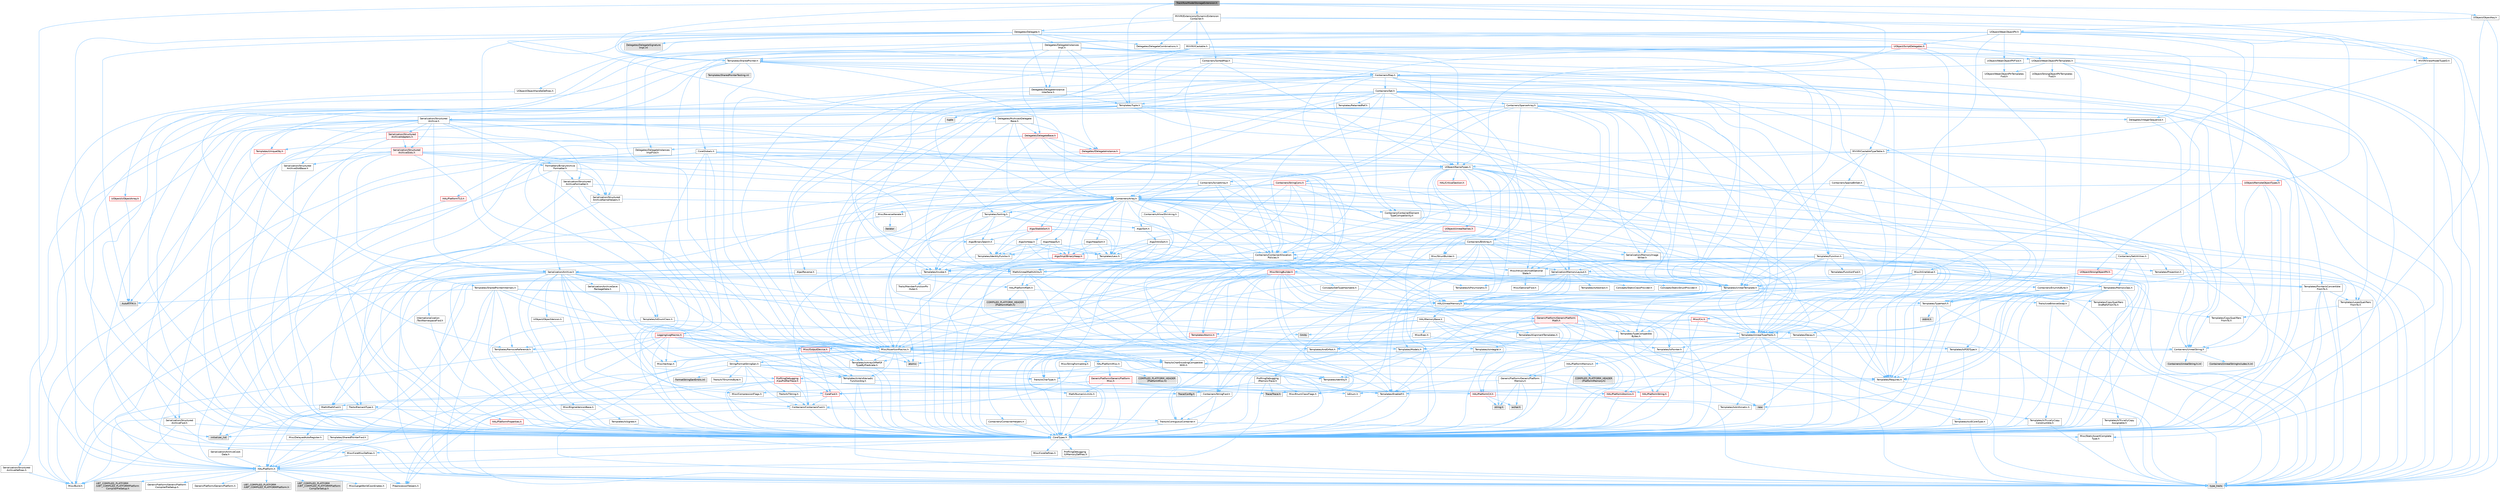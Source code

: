 digraph "TrackRowModelStorageExtension.h"
{
 // INTERACTIVE_SVG=YES
 // LATEX_PDF_SIZE
  bgcolor="transparent";
  edge [fontname=Helvetica,fontsize=10,labelfontname=Helvetica,labelfontsize=10];
  node [fontname=Helvetica,fontsize=10,shape=box,height=0.2,width=0.4];
  Node1 [id="Node000001",label="TrackRowModelStorageExtension.h",height=0.2,width=0.4,color="gray40", fillcolor="grey60", style="filled", fontcolor="black",tooltip=" "];
  Node1 -> Node2 [id="edge1_Node000001_Node000002",color="steelblue1",style="solid",tooltip=" "];
  Node2 [id="Node000002",label="Containers/Map.h",height=0.2,width=0.4,color="grey40", fillcolor="white", style="filled",URL="$df/d79/Map_8h.html",tooltip=" "];
  Node2 -> Node3 [id="edge2_Node000002_Node000003",color="steelblue1",style="solid",tooltip=" "];
  Node3 [id="Node000003",label="CoreTypes.h",height=0.2,width=0.4,color="grey40", fillcolor="white", style="filled",URL="$dc/dec/CoreTypes_8h.html",tooltip=" "];
  Node3 -> Node4 [id="edge3_Node000003_Node000004",color="steelblue1",style="solid",tooltip=" "];
  Node4 [id="Node000004",label="HAL/Platform.h",height=0.2,width=0.4,color="grey40", fillcolor="white", style="filled",URL="$d9/dd0/Platform_8h.html",tooltip=" "];
  Node4 -> Node5 [id="edge4_Node000004_Node000005",color="steelblue1",style="solid",tooltip=" "];
  Node5 [id="Node000005",label="Misc/Build.h",height=0.2,width=0.4,color="grey40", fillcolor="white", style="filled",URL="$d3/dbb/Build_8h.html",tooltip=" "];
  Node4 -> Node6 [id="edge5_Node000004_Node000006",color="steelblue1",style="solid",tooltip=" "];
  Node6 [id="Node000006",label="Misc/LargeWorldCoordinates.h",height=0.2,width=0.4,color="grey40", fillcolor="white", style="filled",URL="$d2/dcb/LargeWorldCoordinates_8h.html",tooltip=" "];
  Node4 -> Node7 [id="edge6_Node000004_Node000007",color="steelblue1",style="solid",tooltip=" "];
  Node7 [id="Node000007",label="type_traits",height=0.2,width=0.4,color="grey60", fillcolor="#E0E0E0", style="filled",tooltip=" "];
  Node4 -> Node8 [id="edge7_Node000004_Node000008",color="steelblue1",style="solid",tooltip=" "];
  Node8 [id="Node000008",label="PreprocessorHelpers.h",height=0.2,width=0.4,color="grey40", fillcolor="white", style="filled",URL="$db/ddb/PreprocessorHelpers_8h.html",tooltip=" "];
  Node4 -> Node9 [id="edge8_Node000004_Node000009",color="steelblue1",style="solid",tooltip=" "];
  Node9 [id="Node000009",label="UBT_COMPILED_PLATFORM\l/UBT_COMPILED_PLATFORMPlatform\lCompilerPreSetup.h",height=0.2,width=0.4,color="grey60", fillcolor="#E0E0E0", style="filled",tooltip=" "];
  Node4 -> Node10 [id="edge9_Node000004_Node000010",color="steelblue1",style="solid",tooltip=" "];
  Node10 [id="Node000010",label="GenericPlatform/GenericPlatform\lCompilerPreSetup.h",height=0.2,width=0.4,color="grey40", fillcolor="white", style="filled",URL="$d9/dc8/GenericPlatformCompilerPreSetup_8h.html",tooltip=" "];
  Node4 -> Node11 [id="edge10_Node000004_Node000011",color="steelblue1",style="solid",tooltip=" "];
  Node11 [id="Node000011",label="GenericPlatform/GenericPlatform.h",height=0.2,width=0.4,color="grey40", fillcolor="white", style="filled",URL="$d6/d84/GenericPlatform_8h.html",tooltip=" "];
  Node4 -> Node12 [id="edge11_Node000004_Node000012",color="steelblue1",style="solid",tooltip=" "];
  Node12 [id="Node000012",label="UBT_COMPILED_PLATFORM\l/UBT_COMPILED_PLATFORMPlatform.h",height=0.2,width=0.4,color="grey60", fillcolor="#E0E0E0", style="filled",tooltip=" "];
  Node4 -> Node13 [id="edge12_Node000004_Node000013",color="steelblue1",style="solid",tooltip=" "];
  Node13 [id="Node000013",label="UBT_COMPILED_PLATFORM\l/UBT_COMPILED_PLATFORMPlatform\lCompilerSetup.h",height=0.2,width=0.4,color="grey60", fillcolor="#E0E0E0", style="filled",tooltip=" "];
  Node3 -> Node14 [id="edge13_Node000003_Node000014",color="steelblue1",style="solid",tooltip=" "];
  Node14 [id="Node000014",label="ProfilingDebugging\l/UMemoryDefines.h",height=0.2,width=0.4,color="grey40", fillcolor="white", style="filled",URL="$d2/da2/UMemoryDefines_8h.html",tooltip=" "];
  Node3 -> Node15 [id="edge14_Node000003_Node000015",color="steelblue1",style="solid",tooltip=" "];
  Node15 [id="Node000015",label="Misc/CoreMiscDefines.h",height=0.2,width=0.4,color="grey40", fillcolor="white", style="filled",URL="$da/d38/CoreMiscDefines_8h.html",tooltip=" "];
  Node15 -> Node4 [id="edge15_Node000015_Node000004",color="steelblue1",style="solid",tooltip=" "];
  Node15 -> Node8 [id="edge16_Node000015_Node000008",color="steelblue1",style="solid",tooltip=" "];
  Node3 -> Node16 [id="edge17_Node000003_Node000016",color="steelblue1",style="solid",tooltip=" "];
  Node16 [id="Node000016",label="Misc/CoreDefines.h",height=0.2,width=0.4,color="grey40", fillcolor="white", style="filled",URL="$d3/dd2/CoreDefines_8h.html",tooltip=" "];
  Node2 -> Node17 [id="edge18_Node000002_Node000017",color="steelblue1",style="solid",tooltip=" "];
  Node17 [id="Node000017",label="Algo/Reverse.h",height=0.2,width=0.4,color="grey40", fillcolor="white", style="filled",URL="$d5/d93/Reverse_8h.html",tooltip=" "];
  Node17 -> Node3 [id="edge19_Node000017_Node000003",color="steelblue1",style="solid",tooltip=" "];
  Node17 -> Node18 [id="edge20_Node000017_Node000018",color="steelblue1",style="solid",tooltip=" "];
  Node18 [id="Node000018",label="Templates/UnrealTemplate.h",height=0.2,width=0.4,color="grey40", fillcolor="white", style="filled",URL="$d4/d24/UnrealTemplate_8h.html",tooltip=" "];
  Node18 -> Node3 [id="edge21_Node000018_Node000003",color="steelblue1",style="solid",tooltip=" "];
  Node18 -> Node19 [id="edge22_Node000018_Node000019",color="steelblue1",style="solid",tooltip=" "];
  Node19 [id="Node000019",label="Templates/IsPointer.h",height=0.2,width=0.4,color="grey40", fillcolor="white", style="filled",URL="$d7/d05/IsPointer_8h.html",tooltip=" "];
  Node19 -> Node3 [id="edge23_Node000019_Node000003",color="steelblue1",style="solid",tooltip=" "];
  Node18 -> Node20 [id="edge24_Node000018_Node000020",color="steelblue1",style="solid",tooltip=" "];
  Node20 [id="Node000020",label="HAL/UnrealMemory.h",height=0.2,width=0.4,color="grey40", fillcolor="white", style="filled",URL="$d9/d96/UnrealMemory_8h.html",tooltip=" "];
  Node20 -> Node3 [id="edge25_Node000020_Node000003",color="steelblue1",style="solid",tooltip=" "];
  Node20 -> Node21 [id="edge26_Node000020_Node000021",color="steelblue1",style="solid",tooltip=" "];
  Node21 [id="Node000021",label="GenericPlatform/GenericPlatform\lMemory.h",height=0.2,width=0.4,color="grey40", fillcolor="white", style="filled",URL="$dd/d22/GenericPlatformMemory_8h.html",tooltip=" "];
  Node21 -> Node22 [id="edge27_Node000021_Node000022",color="steelblue1",style="solid",tooltip=" "];
  Node22 [id="Node000022",label="CoreFwd.h",height=0.2,width=0.4,color="red", fillcolor="#FFF0F0", style="filled",URL="$d1/d1e/CoreFwd_8h.html",tooltip=" "];
  Node22 -> Node3 [id="edge28_Node000022_Node000003",color="steelblue1",style="solid",tooltip=" "];
  Node22 -> Node23 [id="edge29_Node000022_Node000023",color="steelblue1",style="solid",tooltip=" "];
  Node23 [id="Node000023",label="Containers/ContainersFwd.h",height=0.2,width=0.4,color="grey40", fillcolor="white", style="filled",URL="$d4/d0a/ContainersFwd_8h.html",tooltip=" "];
  Node23 -> Node4 [id="edge30_Node000023_Node000004",color="steelblue1",style="solid",tooltip=" "];
  Node23 -> Node3 [id="edge31_Node000023_Node000003",color="steelblue1",style="solid",tooltip=" "];
  Node23 -> Node24 [id="edge32_Node000023_Node000024",color="steelblue1",style="solid",tooltip=" "];
  Node24 [id="Node000024",label="Traits/IsContiguousContainer.h",height=0.2,width=0.4,color="grey40", fillcolor="white", style="filled",URL="$d5/d3c/IsContiguousContainer_8h.html",tooltip=" "];
  Node24 -> Node3 [id="edge33_Node000024_Node000003",color="steelblue1",style="solid",tooltip=" "];
  Node24 -> Node25 [id="edge34_Node000024_Node000025",color="steelblue1",style="solid",tooltip=" "];
  Node25 [id="Node000025",label="Misc/StaticAssertComplete\lType.h",height=0.2,width=0.4,color="grey40", fillcolor="white", style="filled",URL="$d5/d4e/StaticAssertCompleteType_8h.html",tooltip=" "];
  Node24 -> Node26 [id="edge35_Node000024_Node000026",color="steelblue1",style="solid",tooltip=" "];
  Node26 [id="Node000026",label="initializer_list",height=0.2,width=0.4,color="grey60", fillcolor="#E0E0E0", style="filled",tooltip=" "];
  Node22 -> Node27 [id="edge36_Node000022_Node000027",color="steelblue1",style="solid",tooltip=" "];
  Node27 [id="Node000027",label="Math/MathFwd.h",height=0.2,width=0.4,color="grey40", fillcolor="white", style="filled",URL="$d2/d10/MathFwd_8h.html",tooltip=" "];
  Node27 -> Node4 [id="edge37_Node000027_Node000004",color="steelblue1",style="solid",tooltip=" "];
  Node21 -> Node3 [id="edge38_Node000021_Node000003",color="steelblue1",style="solid",tooltip=" "];
  Node21 -> Node29 [id="edge39_Node000021_Node000029",color="steelblue1",style="solid",tooltip=" "];
  Node29 [id="Node000029",label="HAL/PlatformString.h",height=0.2,width=0.4,color="red", fillcolor="#FFF0F0", style="filled",URL="$db/db5/PlatformString_8h.html",tooltip=" "];
  Node29 -> Node3 [id="edge40_Node000029_Node000003",color="steelblue1",style="solid",tooltip=" "];
  Node21 -> Node31 [id="edge41_Node000021_Node000031",color="steelblue1",style="solid",tooltip=" "];
  Node31 [id="Node000031",label="string.h",height=0.2,width=0.4,color="grey60", fillcolor="#E0E0E0", style="filled",tooltip=" "];
  Node21 -> Node32 [id="edge42_Node000021_Node000032",color="steelblue1",style="solid",tooltip=" "];
  Node32 [id="Node000032",label="wchar.h",height=0.2,width=0.4,color="grey60", fillcolor="#E0E0E0", style="filled",tooltip=" "];
  Node20 -> Node33 [id="edge43_Node000020_Node000033",color="steelblue1",style="solid",tooltip=" "];
  Node33 [id="Node000033",label="HAL/MemoryBase.h",height=0.2,width=0.4,color="grey40", fillcolor="white", style="filled",URL="$d6/d9f/MemoryBase_8h.html",tooltip=" "];
  Node33 -> Node3 [id="edge44_Node000033_Node000003",color="steelblue1",style="solid",tooltip=" "];
  Node33 -> Node34 [id="edge45_Node000033_Node000034",color="steelblue1",style="solid",tooltip=" "];
  Node34 [id="Node000034",label="HAL/PlatformAtomics.h",height=0.2,width=0.4,color="red", fillcolor="#FFF0F0", style="filled",URL="$d3/d36/PlatformAtomics_8h.html",tooltip=" "];
  Node34 -> Node3 [id="edge46_Node000034_Node000003",color="steelblue1",style="solid",tooltip=" "];
  Node33 -> Node37 [id="edge47_Node000033_Node000037",color="steelblue1",style="solid",tooltip=" "];
  Node37 [id="Node000037",label="HAL/PlatformCrt.h",height=0.2,width=0.4,color="red", fillcolor="#FFF0F0", style="filled",URL="$d8/d75/PlatformCrt_8h.html",tooltip=" "];
  Node37 -> Node38 [id="edge48_Node000037_Node000038",color="steelblue1",style="solid",tooltip=" "];
  Node38 [id="Node000038",label="new",height=0.2,width=0.4,color="grey60", fillcolor="#E0E0E0", style="filled",tooltip=" "];
  Node37 -> Node32 [id="edge49_Node000037_Node000032",color="steelblue1",style="solid",tooltip=" "];
  Node37 -> Node31 [id="edge50_Node000037_Node000031",color="steelblue1",style="solid",tooltip=" "];
  Node33 -> Node45 [id="edge51_Node000033_Node000045",color="steelblue1",style="solid",tooltip=" "];
  Node45 [id="Node000045",label="Misc/Exec.h",height=0.2,width=0.4,color="grey40", fillcolor="white", style="filled",URL="$de/ddb/Exec_8h.html",tooltip=" "];
  Node45 -> Node3 [id="edge52_Node000045_Node000003",color="steelblue1",style="solid",tooltip=" "];
  Node45 -> Node46 [id="edge53_Node000045_Node000046",color="steelblue1",style="solid",tooltip=" "];
  Node46 [id="Node000046",label="Misc/AssertionMacros.h",height=0.2,width=0.4,color="grey40", fillcolor="white", style="filled",URL="$d0/dfa/AssertionMacros_8h.html",tooltip=" "];
  Node46 -> Node3 [id="edge54_Node000046_Node000003",color="steelblue1",style="solid",tooltip=" "];
  Node46 -> Node4 [id="edge55_Node000046_Node000004",color="steelblue1",style="solid",tooltip=" "];
  Node46 -> Node47 [id="edge56_Node000046_Node000047",color="steelblue1",style="solid",tooltip=" "];
  Node47 [id="Node000047",label="HAL/PlatformMisc.h",height=0.2,width=0.4,color="grey40", fillcolor="white", style="filled",URL="$d0/df5/PlatformMisc_8h.html",tooltip=" "];
  Node47 -> Node3 [id="edge57_Node000047_Node000003",color="steelblue1",style="solid",tooltip=" "];
  Node47 -> Node48 [id="edge58_Node000047_Node000048",color="steelblue1",style="solid",tooltip=" "];
  Node48 [id="Node000048",label="GenericPlatform/GenericPlatform\lMisc.h",height=0.2,width=0.4,color="red", fillcolor="#FFF0F0", style="filled",URL="$db/d9a/GenericPlatformMisc_8h.html",tooltip=" "];
  Node48 -> Node49 [id="edge59_Node000048_Node000049",color="steelblue1",style="solid",tooltip=" "];
  Node49 [id="Node000049",label="Containers/StringFwd.h",height=0.2,width=0.4,color="grey40", fillcolor="white", style="filled",URL="$df/d37/StringFwd_8h.html",tooltip=" "];
  Node49 -> Node3 [id="edge60_Node000049_Node000003",color="steelblue1",style="solid",tooltip=" "];
  Node49 -> Node50 [id="edge61_Node000049_Node000050",color="steelblue1",style="solid",tooltip=" "];
  Node50 [id="Node000050",label="Traits/ElementType.h",height=0.2,width=0.4,color="grey40", fillcolor="white", style="filled",URL="$d5/d4f/ElementType_8h.html",tooltip=" "];
  Node50 -> Node4 [id="edge62_Node000050_Node000004",color="steelblue1",style="solid",tooltip=" "];
  Node50 -> Node26 [id="edge63_Node000050_Node000026",color="steelblue1",style="solid",tooltip=" "];
  Node50 -> Node7 [id="edge64_Node000050_Node000007",color="steelblue1",style="solid",tooltip=" "];
  Node49 -> Node24 [id="edge65_Node000049_Node000024",color="steelblue1",style="solid",tooltip=" "];
  Node48 -> Node22 [id="edge66_Node000048_Node000022",color="steelblue1",style="solid",tooltip=" "];
  Node48 -> Node3 [id="edge67_Node000048_Node000003",color="steelblue1",style="solid",tooltip=" "];
  Node48 -> Node37 [id="edge68_Node000048_Node000037",color="steelblue1",style="solid",tooltip=" "];
  Node48 -> Node52 [id="edge69_Node000048_Node000052",color="steelblue1",style="solid",tooltip=" "];
  Node52 [id="Node000052",label="Math/NumericLimits.h",height=0.2,width=0.4,color="grey40", fillcolor="white", style="filled",URL="$df/d1b/NumericLimits_8h.html",tooltip=" "];
  Node52 -> Node3 [id="edge70_Node000052_Node000003",color="steelblue1",style="solid",tooltip=" "];
  Node48 -> Node53 [id="edge71_Node000048_Node000053",color="steelblue1",style="solid",tooltip=" "];
  Node53 [id="Node000053",label="Misc/CompressionFlags.h",height=0.2,width=0.4,color="grey40", fillcolor="white", style="filled",URL="$d9/d76/CompressionFlags_8h.html",tooltip=" "];
  Node48 -> Node54 [id="edge72_Node000048_Node000054",color="steelblue1",style="solid",tooltip=" "];
  Node54 [id="Node000054",label="Misc/EnumClassFlags.h",height=0.2,width=0.4,color="grey40", fillcolor="white", style="filled",URL="$d8/de7/EnumClassFlags_8h.html",tooltip=" "];
  Node47 -> Node57 [id="edge73_Node000047_Node000057",color="steelblue1",style="solid",tooltip=" "];
  Node57 [id="Node000057",label="COMPILED_PLATFORM_HEADER\l(PlatformMisc.h)",height=0.2,width=0.4,color="grey60", fillcolor="#E0E0E0", style="filled",tooltip=" "];
  Node47 -> Node58 [id="edge74_Node000047_Node000058",color="steelblue1",style="solid",tooltip=" "];
  Node58 [id="Node000058",label="ProfilingDebugging\l/CpuProfilerTrace.h",height=0.2,width=0.4,color="red", fillcolor="#FFF0F0", style="filled",URL="$da/dcb/CpuProfilerTrace_8h.html",tooltip=" "];
  Node58 -> Node3 [id="edge75_Node000058_Node000003",color="steelblue1",style="solid",tooltip=" "];
  Node58 -> Node23 [id="edge76_Node000058_Node000023",color="steelblue1",style="solid",tooltip=" "];
  Node58 -> Node34 [id="edge77_Node000058_Node000034",color="steelblue1",style="solid",tooltip=" "];
  Node58 -> Node8 [id="edge78_Node000058_Node000008",color="steelblue1",style="solid",tooltip=" "];
  Node58 -> Node5 [id="edge79_Node000058_Node000005",color="steelblue1",style="solid",tooltip=" "];
  Node58 -> Node59 [id="edge80_Node000058_Node000059",color="steelblue1",style="solid",tooltip=" "];
  Node59 [id="Node000059",label="Trace/Config.h",height=0.2,width=0.4,color="grey60", fillcolor="#E0E0E0", style="filled",tooltip=" "];
  Node58 -> Node62 [id="edge81_Node000058_Node000062",color="steelblue1",style="solid",tooltip=" "];
  Node62 [id="Node000062",label="Trace/Trace.h",height=0.2,width=0.4,color="grey60", fillcolor="#E0E0E0", style="filled",tooltip=" "];
  Node46 -> Node8 [id="edge82_Node000046_Node000008",color="steelblue1",style="solid",tooltip=" "];
  Node46 -> Node63 [id="edge83_Node000046_Node000063",color="steelblue1",style="solid",tooltip=" "];
  Node63 [id="Node000063",label="Templates/EnableIf.h",height=0.2,width=0.4,color="grey40", fillcolor="white", style="filled",URL="$d7/d60/EnableIf_8h.html",tooltip=" "];
  Node63 -> Node3 [id="edge84_Node000063_Node000003",color="steelblue1",style="solid",tooltip=" "];
  Node46 -> Node64 [id="edge85_Node000046_Node000064",color="steelblue1",style="solid",tooltip=" "];
  Node64 [id="Node000064",label="Templates/IsArrayOrRefOf\lTypeByPredicate.h",height=0.2,width=0.4,color="grey40", fillcolor="white", style="filled",URL="$d6/da1/IsArrayOrRefOfTypeByPredicate_8h.html",tooltip=" "];
  Node64 -> Node3 [id="edge86_Node000064_Node000003",color="steelblue1",style="solid",tooltip=" "];
  Node46 -> Node65 [id="edge87_Node000046_Node000065",color="steelblue1",style="solid",tooltip=" "];
  Node65 [id="Node000065",label="Templates/IsValidVariadic\lFunctionArg.h",height=0.2,width=0.4,color="grey40", fillcolor="white", style="filled",URL="$d0/dc8/IsValidVariadicFunctionArg_8h.html",tooltip=" "];
  Node65 -> Node3 [id="edge88_Node000065_Node000003",color="steelblue1",style="solid",tooltip=" "];
  Node65 -> Node66 [id="edge89_Node000065_Node000066",color="steelblue1",style="solid",tooltip=" "];
  Node66 [id="Node000066",label="IsEnum.h",height=0.2,width=0.4,color="grey40", fillcolor="white", style="filled",URL="$d4/de5/IsEnum_8h.html",tooltip=" "];
  Node65 -> Node7 [id="edge90_Node000065_Node000007",color="steelblue1",style="solid",tooltip=" "];
  Node46 -> Node67 [id="edge91_Node000046_Node000067",color="steelblue1",style="solid",tooltip=" "];
  Node67 [id="Node000067",label="Traits/IsCharEncodingCompatible\lWith.h",height=0.2,width=0.4,color="grey40", fillcolor="white", style="filled",URL="$df/dd1/IsCharEncodingCompatibleWith_8h.html",tooltip=" "];
  Node67 -> Node7 [id="edge92_Node000067_Node000007",color="steelblue1",style="solid",tooltip=" "];
  Node67 -> Node68 [id="edge93_Node000067_Node000068",color="steelblue1",style="solid",tooltip=" "];
  Node68 [id="Node000068",label="Traits/IsCharType.h",height=0.2,width=0.4,color="grey40", fillcolor="white", style="filled",URL="$db/d51/IsCharType_8h.html",tooltip=" "];
  Node68 -> Node3 [id="edge94_Node000068_Node000003",color="steelblue1",style="solid",tooltip=" "];
  Node46 -> Node69 [id="edge95_Node000046_Node000069",color="steelblue1",style="solid",tooltip=" "];
  Node69 [id="Node000069",label="Misc/VarArgs.h",height=0.2,width=0.4,color="grey40", fillcolor="white", style="filled",URL="$d5/d6f/VarArgs_8h.html",tooltip=" "];
  Node69 -> Node3 [id="edge96_Node000069_Node000003",color="steelblue1",style="solid",tooltip=" "];
  Node46 -> Node70 [id="edge97_Node000046_Node000070",color="steelblue1",style="solid",tooltip=" "];
  Node70 [id="Node000070",label="String/FormatStringSan.h",height=0.2,width=0.4,color="grey40", fillcolor="white", style="filled",URL="$d3/d8b/FormatStringSan_8h.html",tooltip=" "];
  Node70 -> Node7 [id="edge98_Node000070_Node000007",color="steelblue1",style="solid",tooltip=" "];
  Node70 -> Node3 [id="edge99_Node000070_Node000003",color="steelblue1",style="solid",tooltip=" "];
  Node70 -> Node71 [id="edge100_Node000070_Node000071",color="steelblue1",style="solid",tooltip=" "];
  Node71 [id="Node000071",label="Templates/Requires.h",height=0.2,width=0.4,color="grey40", fillcolor="white", style="filled",URL="$dc/d96/Requires_8h.html",tooltip=" "];
  Node71 -> Node63 [id="edge101_Node000071_Node000063",color="steelblue1",style="solid",tooltip=" "];
  Node71 -> Node7 [id="edge102_Node000071_Node000007",color="steelblue1",style="solid",tooltip=" "];
  Node70 -> Node72 [id="edge103_Node000070_Node000072",color="steelblue1",style="solid",tooltip=" "];
  Node72 [id="Node000072",label="Templates/Identity.h",height=0.2,width=0.4,color="grey40", fillcolor="white", style="filled",URL="$d0/dd5/Identity_8h.html",tooltip=" "];
  Node70 -> Node65 [id="edge104_Node000070_Node000065",color="steelblue1",style="solid",tooltip=" "];
  Node70 -> Node68 [id="edge105_Node000070_Node000068",color="steelblue1",style="solid",tooltip=" "];
  Node70 -> Node73 [id="edge106_Node000070_Node000073",color="steelblue1",style="solid",tooltip=" "];
  Node73 [id="Node000073",label="Traits/IsTEnumAsByte.h",height=0.2,width=0.4,color="grey40", fillcolor="white", style="filled",URL="$d1/de6/IsTEnumAsByte_8h.html",tooltip=" "];
  Node70 -> Node74 [id="edge107_Node000070_Node000074",color="steelblue1",style="solid",tooltip=" "];
  Node74 [id="Node000074",label="Traits/IsTString.h",height=0.2,width=0.4,color="grey40", fillcolor="white", style="filled",URL="$d0/df8/IsTString_8h.html",tooltip=" "];
  Node74 -> Node23 [id="edge108_Node000074_Node000023",color="steelblue1",style="solid",tooltip=" "];
  Node70 -> Node23 [id="edge109_Node000070_Node000023",color="steelblue1",style="solid",tooltip=" "];
  Node70 -> Node75 [id="edge110_Node000070_Node000075",color="steelblue1",style="solid",tooltip=" "];
  Node75 [id="Node000075",label="FormatStringSanErrors.inl",height=0.2,width=0.4,color="grey60", fillcolor="#E0E0E0", style="filled",tooltip=" "];
  Node46 -> Node76 [id="edge111_Node000046_Node000076",color="steelblue1",style="solid",tooltip=" "];
  Node76 [id="Node000076",label="atomic",height=0.2,width=0.4,color="grey60", fillcolor="#E0E0E0", style="filled",tooltip=" "];
  Node33 -> Node77 [id="edge112_Node000033_Node000077",color="steelblue1",style="solid",tooltip=" "];
  Node77 [id="Node000077",label="Misc/OutputDevice.h",height=0.2,width=0.4,color="red", fillcolor="#FFF0F0", style="filled",URL="$d7/d32/OutputDevice_8h.html",tooltip=" "];
  Node77 -> Node22 [id="edge113_Node000077_Node000022",color="steelblue1",style="solid",tooltip=" "];
  Node77 -> Node3 [id="edge114_Node000077_Node000003",color="steelblue1",style="solid",tooltip=" "];
  Node77 -> Node69 [id="edge115_Node000077_Node000069",color="steelblue1",style="solid",tooltip=" "];
  Node77 -> Node64 [id="edge116_Node000077_Node000064",color="steelblue1",style="solid",tooltip=" "];
  Node77 -> Node65 [id="edge117_Node000077_Node000065",color="steelblue1",style="solid",tooltip=" "];
  Node77 -> Node67 [id="edge118_Node000077_Node000067",color="steelblue1",style="solid",tooltip=" "];
  Node33 -> Node79 [id="edge119_Node000033_Node000079",color="steelblue1",style="solid",tooltip=" "];
  Node79 [id="Node000079",label="Templates/Atomic.h",height=0.2,width=0.4,color="red", fillcolor="#FFF0F0", style="filled",URL="$d3/d91/Atomic_8h.html",tooltip=" "];
  Node79 -> Node82 [id="edge120_Node000079_Node000082",color="steelblue1",style="solid",tooltip=" "];
  Node82 [id="Node000082",label="Templates/IsIntegral.h",height=0.2,width=0.4,color="grey40", fillcolor="white", style="filled",URL="$da/d64/IsIntegral_8h.html",tooltip=" "];
  Node82 -> Node3 [id="edge121_Node000082_Node000003",color="steelblue1",style="solid",tooltip=" "];
  Node79 -> Node76 [id="edge122_Node000079_Node000076",color="steelblue1",style="solid",tooltip=" "];
  Node20 -> Node88 [id="edge123_Node000020_Node000088",color="steelblue1",style="solid",tooltip=" "];
  Node88 [id="Node000088",label="HAL/PlatformMemory.h",height=0.2,width=0.4,color="grey40", fillcolor="white", style="filled",URL="$de/d68/PlatformMemory_8h.html",tooltip=" "];
  Node88 -> Node3 [id="edge124_Node000088_Node000003",color="steelblue1",style="solid",tooltip=" "];
  Node88 -> Node21 [id="edge125_Node000088_Node000021",color="steelblue1",style="solid",tooltip=" "];
  Node88 -> Node89 [id="edge126_Node000088_Node000089",color="steelblue1",style="solid",tooltip=" "];
  Node89 [id="Node000089",label="COMPILED_PLATFORM_HEADER\l(PlatformMemory.h)",height=0.2,width=0.4,color="grey60", fillcolor="#E0E0E0", style="filled",tooltip=" "];
  Node20 -> Node90 [id="edge127_Node000020_Node000090",color="steelblue1",style="solid",tooltip=" "];
  Node90 [id="Node000090",label="ProfilingDebugging\l/MemoryTrace.h",height=0.2,width=0.4,color="grey40", fillcolor="white", style="filled",URL="$da/dd7/MemoryTrace_8h.html",tooltip=" "];
  Node90 -> Node4 [id="edge128_Node000090_Node000004",color="steelblue1",style="solid",tooltip=" "];
  Node90 -> Node54 [id="edge129_Node000090_Node000054",color="steelblue1",style="solid",tooltip=" "];
  Node90 -> Node59 [id="edge130_Node000090_Node000059",color="steelblue1",style="solid",tooltip=" "];
  Node90 -> Node62 [id="edge131_Node000090_Node000062",color="steelblue1",style="solid",tooltip=" "];
  Node20 -> Node19 [id="edge132_Node000020_Node000019",color="steelblue1",style="solid",tooltip=" "];
  Node18 -> Node91 [id="edge133_Node000018_Node000091",color="steelblue1",style="solid",tooltip=" "];
  Node91 [id="Node000091",label="Templates/CopyQualifiers\lAndRefsFromTo.h",height=0.2,width=0.4,color="grey40", fillcolor="white", style="filled",URL="$d3/db3/CopyQualifiersAndRefsFromTo_8h.html",tooltip=" "];
  Node91 -> Node92 [id="edge134_Node000091_Node000092",color="steelblue1",style="solid",tooltip=" "];
  Node92 [id="Node000092",label="Templates/CopyQualifiers\lFromTo.h",height=0.2,width=0.4,color="grey40", fillcolor="white", style="filled",URL="$d5/db4/CopyQualifiersFromTo_8h.html",tooltip=" "];
  Node18 -> Node93 [id="edge135_Node000018_Node000093",color="steelblue1",style="solid",tooltip=" "];
  Node93 [id="Node000093",label="Templates/UnrealTypeTraits.h",height=0.2,width=0.4,color="grey40", fillcolor="white", style="filled",URL="$d2/d2d/UnrealTypeTraits_8h.html",tooltip=" "];
  Node93 -> Node3 [id="edge136_Node000093_Node000003",color="steelblue1",style="solid",tooltip=" "];
  Node93 -> Node19 [id="edge137_Node000093_Node000019",color="steelblue1",style="solid",tooltip=" "];
  Node93 -> Node46 [id="edge138_Node000093_Node000046",color="steelblue1",style="solid",tooltip=" "];
  Node93 -> Node84 [id="edge139_Node000093_Node000084",color="steelblue1",style="solid",tooltip=" "];
  Node84 [id="Node000084",label="Templates/AndOrNot.h",height=0.2,width=0.4,color="grey40", fillcolor="white", style="filled",URL="$db/d0a/AndOrNot_8h.html",tooltip=" "];
  Node84 -> Node3 [id="edge140_Node000084_Node000003",color="steelblue1",style="solid",tooltip=" "];
  Node93 -> Node63 [id="edge141_Node000093_Node000063",color="steelblue1",style="solid",tooltip=" "];
  Node93 -> Node94 [id="edge142_Node000093_Node000094",color="steelblue1",style="solid",tooltip=" "];
  Node94 [id="Node000094",label="Templates/IsArithmetic.h",height=0.2,width=0.4,color="grey40", fillcolor="white", style="filled",URL="$d2/d5d/IsArithmetic_8h.html",tooltip=" "];
  Node94 -> Node3 [id="edge143_Node000094_Node000003",color="steelblue1",style="solid",tooltip=" "];
  Node93 -> Node66 [id="edge144_Node000093_Node000066",color="steelblue1",style="solid",tooltip=" "];
  Node93 -> Node95 [id="edge145_Node000093_Node000095",color="steelblue1",style="solid",tooltip=" "];
  Node95 [id="Node000095",label="Templates/Models.h",height=0.2,width=0.4,color="grey40", fillcolor="white", style="filled",URL="$d3/d0c/Models_8h.html",tooltip=" "];
  Node95 -> Node72 [id="edge146_Node000095_Node000072",color="steelblue1",style="solid",tooltip=" "];
  Node93 -> Node96 [id="edge147_Node000093_Node000096",color="steelblue1",style="solid",tooltip=" "];
  Node96 [id="Node000096",label="Templates/IsPODType.h",height=0.2,width=0.4,color="grey40", fillcolor="white", style="filled",URL="$d7/db1/IsPODType_8h.html",tooltip=" "];
  Node96 -> Node3 [id="edge148_Node000096_Node000003",color="steelblue1",style="solid",tooltip=" "];
  Node93 -> Node97 [id="edge149_Node000093_Node000097",color="steelblue1",style="solid",tooltip=" "];
  Node97 [id="Node000097",label="Templates/IsUECoreType.h",height=0.2,width=0.4,color="grey40", fillcolor="white", style="filled",URL="$d1/db8/IsUECoreType_8h.html",tooltip=" "];
  Node97 -> Node3 [id="edge150_Node000097_Node000003",color="steelblue1",style="solid",tooltip=" "];
  Node97 -> Node7 [id="edge151_Node000097_Node000007",color="steelblue1",style="solid",tooltip=" "];
  Node93 -> Node85 [id="edge152_Node000093_Node000085",color="steelblue1",style="solid",tooltip=" "];
  Node85 [id="Node000085",label="Templates/IsTriviallyCopy\lConstructible.h",height=0.2,width=0.4,color="grey40", fillcolor="white", style="filled",URL="$d3/d78/IsTriviallyCopyConstructible_8h.html",tooltip=" "];
  Node85 -> Node3 [id="edge153_Node000085_Node000003",color="steelblue1",style="solid",tooltip=" "];
  Node85 -> Node7 [id="edge154_Node000085_Node000007",color="steelblue1",style="solid",tooltip=" "];
  Node18 -> Node98 [id="edge155_Node000018_Node000098",color="steelblue1",style="solid",tooltip=" "];
  Node98 [id="Node000098",label="Templates/RemoveReference.h",height=0.2,width=0.4,color="grey40", fillcolor="white", style="filled",URL="$da/dbe/RemoveReference_8h.html",tooltip=" "];
  Node98 -> Node3 [id="edge156_Node000098_Node000003",color="steelblue1",style="solid",tooltip=" "];
  Node18 -> Node71 [id="edge157_Node000018_Node000071",color="steelblue1",style="solid",tooltip=" "];
  Node18 -> Node99 [id="edge158_Node000018_Node000099",color="steelblue1",style="solid",tooltip=" "];
  Node99 [id="Node000099",label="Templates/TypeCompatible\lBytes.h",height=0.2,width=0.4,color="grey40", fillcolor="white", style="filled",URL="$df/d0a/TypeCompatibleBytes_8h.html",tooltip=" "];
  Node99 -> Node3 [id="edge159_Node000099_Node000003",color="steelblue1",style="solid",tooltip=" "];
  Node99 -> Node31 [id="edge160_Node000099_Node000031",color="steelblue1",style="solid",tooltip=" "];
  Node99 -> Node38 [id="edge161_Node000099_Node000038",color="steelblue1",style="solid",tooltip=" "];
  Node99 -> Node7 [id="edge162_Node000099_Node000007",color="steelblue1",style="solid",tooltip=" "];
  Node18 -> Node72 [id="edge163_Node000018_Node000072",color="steelblue1",style="solid",tooltip=" "];
  Node18 -> Node24 [id="edge164_Node000018_Node000024",color="steelblue1",style="solid",tooltip=" "];
  Node18 -> Node100 [id="edge165_Node000018_Node000100",color="steelblue1",style="solid",tooltip=" "];
  Node100 [id="Node000100",label="Traits/UseBitwiseSwap.h",height=0.2,width=0.4,color="grey40", fillcolor="white", style="filled",URL="$db/df3/UseBitwiseSwap_8h.html",tooltip=" "];
  Node100 -> Node3 [id="edge166_Node000100_Node000003",color="steelblue1",style="solid",tooltip=" "];
  Node100 -> Node7 [id="edge167_Node000100_Node000007",color="steelblue1",style="solid",tooltip=" "];
  Node18 -> Node7 [id="edge168_Node000018_Node000007",color="steelblue1",style="solid",tooltip=" "];
  Node2 -> Node101 [id="edge169_Node000002_Node000101",color="steelblue1",style="solid",tooltip=" "];
  Node101 [id="Node000101",label="Containers/ContainerElement\lTypeCompatibility.h",height=0.2,width=0.4,color="grey40", fillcolor="white", style="filled",URL="$df/ddf/ContainerElementTypeCompatibility_8h.html",tooltip=" "];
  Node101 -> Node3 [id="edge170_Node000101_Node000003",color="steelblue1",style="solid",tooltip=" "];
  Node101 -> Node93 [id="edge171_Node000101_Node000093",color="steelblue1",style="solid",tooltip=" "];
  Node2 -> Node102 [id="edge172_Node000002_Node000102",color="steelblue1",style="solid",tooltip=" "];
  Node102 [id="Node000102",label="Containers/Set.h",height=0.2,width=0.4,color="grey40", fillcolor="white", style="filled",URL="$d4/d45/Set_8h.html",tooltip=" "];
  Node102 -> Node103 [id="edge173_Node000102_Node000103",color="steelblue1",style="solid",tooltip=" "];
  Node103 [id="Node000103",label="Containers/ContainerAllocation\lPolicies.h",height=0.2,width=0.4,color="grey40", fillcolor="white", style="filled",URL="$d7/dff/ContainerAllocationPolicies_8h.html",tooltip=" "];
  Node103 -> Node3 [id="edge174_Node000103_Node000003",color="steelblue1",style="solid",tooltip=" "];
  Node103 -> Node104 [id="edge175_Node000103_Node000104",color="steelblue1",style="solid",tooltip=" "];
  Node104 [id="Node000104",label="Containers/ContainerHelpers.h",height=0.2,width=0.4,color="grey40", fillcolor="white", style="filled",URL="$d7/d33/ContainerHelpers_8h.html",tooltip=" "];
  Node104 -> Node3 [id="edge176_Node000104_Node000003",color="steelblue1",style="solid",tooltip=" "];
  Node103 -> Node103 [id="edge177_Node000103_Node000103",color="steelblue1",style="solid",tooltip=" "];
  Node103 -> Node105 [id="edge178_Node000103_Node000105",color="steelblue1",style="solid",tooltip=" "];
  Node105 [id="Node000105",label="HAL/PlatformMath.h",height=0.2,width=0.4,color="grey40", fillcolor="white", style="filled",URL="$dc/d53/PlatformMath_8h.html",tooltip=" "];
  Node105 -> Node3 [id="edge179_Node000105_Node000003",color="steelblue1",style="solid",tooltip=" "];
  Node105 -> Node106 [id="edge180_Node000105_Node000106",color="steelblue1",style="solid",tooltip=" "];
  Node106 [id="Node000106",label="GenericPlatform/GenericPlatform\lMath.h",height=0.2,width=0.4,color="red", fillcolor="#FFF0F0", style="filled",URL="$d5/d79/GenericPlatformMath_8h.html",tooltip=" "];
  Node106 -> Node3 [id="edge181_Node000106_Node000003",color="steelblue1",style="solid",tooltip=" "];
  Node106 -> Node23 [id="edge182_Node000106_Node000023",color="steelblue1",style="solid",tooltip=" "];
  Node106 -> Node37 [id="edge183_Node000106_Node000037",color="steelblue1",style="solid",tooltip=" "];
  Node106 -> Node84 [id="edge184_Node000106_Node000084",color="steelblue1",style="solid",tooltip=" "];
  Node106 -> Node107 [id="edge185_Node000106_Node000107",color="steelblue1",style="solid",tooltip=" "];
  Node107 [id="Node000107",label="Templates/Decay.h",height=0.2,width=0.4,color="grey40", fillcolor="white", style="filled",URL="$dd/d0f/Decay_8h.html",tooltip=" "];
  Node107 -> Node3 [id="edge186_Node000107_Node000003",color="steelblue1",style="solid",tooltip=" "];
  Node107 -> Node98 [id="edge187_Node000107_Node000098",color="steelblue1",style="solid",tooltip=" "];
  Node107 -> Node7 [id="edge188_Node000107_Node000007",color="steelblue1",style="solid",tooltip=" "];
  Node106 -> Node93 [id="edge189_Node000106_Node000093",color="steelblue1",style="solid",tooltip=" "];
  Node106 -> Node71 [id="edge190_Node000106_Node000071",color="steelblue1",style="solid",tooltip=" "];
  Node106 -> Node99 [id="edge191_Node000106_Node000099",color="steelblue1",style="solid",tooltip=" "];
  Node106 -> Node111 [id="edge192_Node000106_Node000111",color="steelblue1",style="solid",tooltip=" "];
  Node111 [id="Node000111",label="limits",height=0.2,width=0.4,color="grey60", fillcolor="#E0E0E0", style="filled",tooltip=" "];
  Node106 -> Node7 [id="edge193_Node000106_Node000007",color="steelblue1",style="solid",tooltip=" "];
  Node105 -> Node112 [id="edge194_Node000105_Node000112",color="steelblue1",style="solid",tooltip=" "];
  Node112 [id="Node000112",label="COMPILED_PLATFORM_HEADER\l(PlatformMath.h)",height=0.2,width=0.4,color="grey60", fillcolor="#E0E0E0", style="filled",tooltip=" "];
  Node103 -> Node20 [id="edge195_Node000103_Node000020",color="steelblue1",style="solid",tooltip=" "];
  Node103 -> Node52 [id="edge196_Node000103_Node000052",color="steelblue1",style="solid",tooltip=" "];
  Node103 -> Node46 [id="edge197_Node000103_Node000046",color="steelblue1",style="solid",tooltip=" "];
  Node103 -> Node113 [id="edge198_Node000103_Node000113",color="steelblue1",style="solid",tooltip=" "];
  Node113 [id="Node000113",label="Templates/IsPolymorphic.h",height=0.2,width=0.4,color="grey40", fillcolor="white", style="filled",URL="$dc/d20/IsPolymorphic_8h.html",tooltip=" "];
  Node103 -> Node114 [id="edge199_Node000103_Node000114",color="steelblue1",style="solid",tooltip=" "];
  Node114 [id="Node000114",label="Templates/MemoryOps.h",height=0.2,width=0.4,color="grey40", fillcolor="white", style="filled",URL="$db/dea/MemoryOps_8h.html",tooltip=" "];
  Node114 -> Node3 [id="edge200_Node000114_Node000003",color="steelblue1",style="solid",tooltip=" "];
  Node114 -> Node20 [id="edge201_Node000114_Node000020",color="steelblue1",style="solid",tooltip=" "];
  Node114 -> Node86 [id="edge202_Node000114_Node000086",color="steelblue1",style="solid",tooltip=" "];
  Node86 [id="Node000086",label="Templates/IsTriviallyCopy\lAssignable.h",height=0.2,width=0.4,color="grey40", fillcolor="white", style="filled",URL="$d2/df2/IsTriviallyCopyAssignable_8h.html",tooltip=" "];
  Node86 -> Node3 [id="edge203_Node000086_Node000003",color="steelblue1",style="solid",tooltip=" "];
  Node86 -> Node7 [id="edge204_Node000086_Node000007",color="steelblue1",style="solid",tooltip=" "];
  Node114 -> Node85 [id="edge205_Node000114_Node000085",color="steelblue1",style="solid",tooltip=" "];
  Node114 -> Node71 [id="edge206_Node000114_Node000071",color="steelblue1",style="solid",tooltip=" "];
  Node114 -> Node93 [id="edge207_Node000114_Node000093",color="steelblue1",style="solid",tooltip=" "];
  Node114 -> Node100 [id="edge208_Node000114_Node000100",color="steelblue1",style="solid",tooltip=" "];
  Node114 -> Node38 [id="edge209_Node000114_Node000038",color="steelblue1",style="solid",tooltip=" "];
  Node114 -> Node7 [id="edge210_Node000114_Node000007",color="steelblue1",style="solid",tooltip=" "];
  Node103 -> Node99 [id="edge211_Node000103_Node000099",color="steelblue1",style="solid",tooltip=" "];
  Node103 -> Node7 [id="edge212_Node000103_Node000007",color="steelblue1",style="solid",tooltip=" "];
  Node102 -> Node101 [id="edge213_Node000102_Node000101",color="steelblue1",style="solid",tooltip=" "];
  Node102 -> Node115 [id="edge214_Node000102_Node000115",color="steelblue1",style="solid",tooltip=" "];
  Node115 [id="Node000115",label="Containers/SetUtilities.h",height=0.2,width=0.4,color="grey40", fillcolor="white", style="filled",URL="$dc/de5/SetUtilities_8h.html",tooltip=" "];
  Node115 -> Node3 [id="edge215_Node000115_Node000003",color="steelblue1",style="solid",tooltip=" "];
  Node115 -> Node116 [id="edge216_Node000115_Node000116",color="steelblue1",style="solid",tooltip=" "];
  Node116 [id="Node000116",label="Serialization/MemoryLayout.h",height=0.2,width=0.4,color="grey40", fillcolor="white", style="filled",URL="$d7/d66/MemoryLayout_8h.html",tooltip=" "];
  Node116 -> Node117 [id="edge217_Node000116_Node000117",color="steelblue1",style="solid",tooltip=" "];
  Node117 [id="Node000117",label="Concepts/StaticClassProvider.h",height=0.2,width=0.4,color="grey40", fillcolor="white", style="filled",URL="$dd/d83/StaticClassProvider_8h.html",tooltip=" "];
  Node116 -> Node118 [id="edge218_Node000116_Node000118",color="steelblue1",style="solid",tooltip=" "];
  Node118 [id="Node000118",label="Concepts/StaticStructProvider.h",height=0.2,width=0.4,color="grey40", fillcolor="white", style="filled",URL="$d5/d77/StaticStructProvider_8h.html",tooltip=" "];
  Node116 -> Node119 [id="edge219_Node000116_Node000119",color="steelblue1",style="solid",tooltip=" "];
  Node119 [id="Node000119",label="Containers/EnumAsByte.h",height=0.2,width=0.4,color="grey40", fillcolor="white", style="filled",URL="$d6/d9a/EnumAsByte_8h.html",tooltip=" "];
  Node119 -> Node3 [id="edge220_Node000119_Node000003",color="steelblue1",style="solid",tooltip=" "];
  Node119 -> Node96 [id="edge221_Node000119_Node000096",color="steelblue1",style="solid",tooltip=" "];
  Node119 -> Node120 [id="edge222_Node000119_Node000120",color="steelblue1",style="solid",tooltip=" "];
  Node120 [id="Node000120",label="Templates/TypeHash.h",height=0.2,width=0.4,color="grey40", fillcolor="white", style="filled",URL="$d1/d62/TypeHash_8h.html",tooltip=" "];
  Node120 -> Node3 [id="edge223_Node000120_Node000003",color="steelblue1",style="solid",tooltip=" "];
  Node120 -> Node71 [id="edge224_Node000120_Node000071",color="steelblue1",style="solid",tooltip=" "];
  Node120 -> Node121 [id="edge225_Node000120_Node000121",color="steelblue1",style="solid",tooltip=" "];
  Node121 [id="Node000121",label="Misc/Crc.h",height=0.2,width=0.4,color="red", fillcolor="#FFF0F0", style="filled",URL="$d4/dd2/Crc_8h.html",tooltip=" "];
  Node121 -> Node3 [id="edge226_Node000121_Node000003",color="steelblue1",style="solid",tooltip=" "];
  Node121 -> Node29 [id="edge227_Node000121_Node000029",color="steelblue1",style="solid",tooltip=" "];
  Node121 -> Node46 [id="edge228_Node000121_Node000046",color="steelblue1",style="solid",tooltip=" "];
  Node121 -> Node93 [id="edge229_Node000121_Node000093",color="steelblue1",style="solid",tooltip=" "];
  Node121 -> Node68 [id="edge230_Node000121_Node000068",color="steelblue1",style="solid",tooltip=" "];
  Node120 -> Node126 [id="edge231_Node000120_Node000126",color="steelblue1",style="solid",tooltip=" "];
  Node126 [id="Node000126",label="stdint.h",height=0.2,width=0.4,color="grey60", fillcolor="#E0E0E0", style="filled",tooltip=" "];
  Node120 -> Node7 [id="edge232_Node000120_Node000007",color="steelblue1",style="solid",tooltip=" "];
  Node116 -> Node49 [id="edge233_Node000116_Node000049",color="steelblue1",style="solid",tooltip=" "];
  Node116 -> Node20 [id="edge234_Node000116_Node000020",color="steelblue1",style="solid",tooltip=" "];
  Node116 -> Node127 [id="edge235_Node000116_Node000127",color="steelblue1",style="solid",tooltip=" "];
  Node127 [id="Node000127",label="Misc/DelayedAutoRegister.h",height=0.2,width=0.4,color="grey40", fillcolor="white", style="filled",URL="$d1/dda/DelayedAutoRegister_8h.html",tooltip=" "];
  Node127 -> Node4 [id="edge236_Node000127_Node000004",color="steelblue1",style="solid",tooltip=" "];
  Node116 -> Node63 [id="edge237_Node000116_Node000063",color="steelblue1",style="solid",tooltip=" "];
  Node116 -> Node128 [id="edge238_Node000116_Node000128",color="steelblue1",style="solid",tooltip=" "];
  Node128 [id="Node000128",label="Templates/IsAbstract.h",height=0.2,width=0.4,color="grey40", fillcolor="white", style="filled",URL="$d8/db7/IsAbstract_8h.html",tooltip=" "];
  Node116 -> Node113 [id="edge239_Node000116_Node000113",color="steelblue1",style="solid",tooltip=" "];
  Node116 -> Node95 [id="edge240_Node000116_Node000095",color="steelblue1",style="solid",tooltip=" "];
  Node116 -> Node18 [id="edge241_Node000116_Node000018",color="steelblue1",style="solid",tooltip=" "];
  Node115 -> Node114 [id="edge242_Node000115_Node000114",color="steelblue1",style="solid",tooltip=" "];
  Node115 -> Node93 [id="edge243_Node000115_Node000093",color="steelblue1",style="solid",tooltip=" "];
  Node102 -> Node129 [id="edge244_Node000102_Node000129",color="steelblue1",style="solid",tooltip=" "];
  Node129 [id="Node000129",label="Containers/SparseArray.h",height=0.2,width=0.4,color="grey40", fillcolor="white", style="filled",URL="$d5/dbf/SparseArray_8h.html",tooltip=" "];
  Node129 -> Node3 [id="edge245_Node000129_Node000003",color="steelblue1",style="solid",tooltip=" "];
  Node129 -> Node46 [id="edge246_Node000129_Node000046",color="steelblue1",style="solid",tooltip=" "];
  Node129 -> Node20 [id="edge247_Node000129_Node000020",color="steelblue1",style="solid",tooltip=" "];
  Node129 -> Node93 [id="edge248_Node000129_Node000093",color="steelblue1",style="solid",tooltip=" "];
  Node129 -> Node18 [id="edge249_Node000129_Node000018",color="steelblue1",style="solid",tooltip=" "];
  Node129 -> Node103 [id="edge250_Node000129_Node000103",color="steelblue1",style="solid",tooltip=" "];
  Node129 -> Node130 [id="edge251_Node000129_Node000130",color="steelblue1",style="solid",tooltip=" "];
  Node130 [id="Node000130",label="Templates/Less.h",height=0.2,width=0.4,color="grey40", fillcolor="white", style="filled",URL="$de/dc8/Less_8h.html",tooltip=" "];
  Node130 -> Node3 [id="edge252_Node000130_Node000003",color="steelblue1",style="solid",tooltip=" "];
  Node130 -> Node18 [id="edge253_Node000130_Node000018",color="steelblue1",style="solid",tooltip=" "];
  Node129 -> Node131 [id="edge254_Node000129_Node000131",color="steelblue1",style="solid",tooltip=" "];
  Node131 [id="Node000131",label="Containers/Array.h",height=0.2,width=0.4,color="grey40", fillcolor="white", style="filled",URL="$df/dd0/Array_8h.html",tooltip=" "];
  Node131 -> Node3 [id="edge255_Node000131_Node000003",color="steelblue1",style="solid",tooltip=" "];
  Node131 -> Node46 [id="edge256_Node000131_Node000046",color="steelblue1",style="solid",tooltip=" "];
  Node131 -> Node132 [id="edge257_Node000131_Node000132",color="steelblue1",style="solid",tooltip=" "];
  Node132 [id="Node000132",label="Misc/IntrusiveUnsetOptional\lState.h",height=0.2,width=0.4,color="grey40", fillcolor="white", style="filled",URL="$d2/d0a/IntrusiveUnsetOptionalState_8h.html",tooltip=" "];
  Node132 -> Node133 [id="edge258_Node000132_Node000133",color="steelblue1",style="solid",tooltip=" "];
  Node133 [id="Node000133",label="Misc/OptionalFwd.h",height=0.2,width=0.4,color="grey40", fillcolor="white", style="filled",URL="$dc/d50/OptionalFwd_8h.html",tooltip=" "];
  Node131 -> Node134 [id="edge259_Node000131_Node000134",color="steelblue1",style="solid",tooltip=" "];
  Node134 [id="Node000134",label="Misc/ReverseIterate.h",height=0.2,width=0.4,color="grey40", fillcolor="white", style="filled",URL="$db/de3/ReverseIterate_8h.html",tooltip=" "];
  Node134 -> Node4 [id="edge260_Node000134_Node000004",color="steelblue1",style="solid",tooltip=" "];
  Node134 -> Node135 [id="edge261_Node000134_Node000135",color="steelblue1",style="solid",tooltip=" "];
  Node135 [id="Node000135",label="iterator",height=0.2,width=0.4,color="grey60", fillcolor="#E0E0E0", style="filled",tooltip=" "];
  Node131 -> Node20 [id="edge262_Node000131_Node000020",color="steelblue1",style="solid",tooltip=" "];
  Node131 -> Node93 [id="edge263_Node000131_Node000093",color="steelblue1",style="solid",tooltip=" "];
  Node131 -> Node18 [id="edge264_Node000131_Node000018",color="steelblue1",style="solid",tooltip=" "];
  Node131 -> Node136 [id="edge265_Node000131_Node000136",color="steelblue1",style="solid",tooltip=" "];
  Node136 [id="Node000136",label="Containers/AllowShrinking.h",height=0.2,width=0.4,color="grey40", fillcolor="white", style="filled",URL="$d7/d1a/AllowShrinking_8h.html",tooltip=" "];
  Node136 -> Node3 [id="edge266_Node000136_Node000003",color="steelblue1",style="solid",tooltip=" "];
  Node131 -> Node103 [id="edge267_Node000131_Node000103",color="steelblue1",style="solid",tooltip=" "];
  Node131 -> Node101 [id="edge268_Node000131_Node000101",color="steelblue1",style="solid",tooltip=" "];
  Node131 -> Node137 [id="edge269_Node000131_Node000137",color="steelblue1",style="solid",tooltip=" "];
  Node137 [id="Node000137",label="Serialization/Archive.h",height=0.2,width=0.4,color="grey40", fillcolor="white", style="filled",URL="$d7/d3b/Archive_8h.html",tooltip=" "];
  Node137 -> Node22 [id="edge270_Node000137_Node000022",color="steelblue1",style="solid",tooltip=" "];
  Node137 -> Node3 [id="edge271_Node000137_Node000003",color="steelblue1",style="solid",tooltip=" "];
  Node137 -> Node138 [id="edge272_Node000137_Node000138",color="steelblue1",style="solid",tooltip=" "];
  Node138 [id="Node000138",label="HAL/PlatformProperties.h",height=0.2,width=0.4,color="red", fillcolor="#FFF0F0", style="filled",URL="$d9/db0/PlatformProperties_8h.html",tooltip=" "];
  Node138 -> Node3 [id="edge273_Node000138_Node000003",color="steelblue1",style="solid",tooltip=" "];
  Node137 -> Node141 [id="edge274_Node000137_Node000141",color="steelblue1",style="solid",tooltip=" "];
  Node141 [id="Node000141",label="Internationalization\l/TextNamespaceFwd.h",height=0.2,width=0.4,color="grey40", fillcolor="white", style="filled",URL="$d8/d97/TextNamespaceFwd_8h.html",tooltip=" "];
  Node141 -> Node3 [id="edge275_Node000141_Node000003",color="steelblue1",style="solid",tooltip=" "];
  Node137 -> Node27 [id="edge276_Node000137_Node000027",color="steelblue1",style="solid",tooltip=" "];
  Node137 -> Node46 [id="edge277_Node000137_Node000046",color="steelblue1",style="solid",tooltip=" "];
  Node137 -> Node5 [id="edge278_Node000137_Node000005",color="steelblue1",style="solid",tooltip=" "];
  Node137 -> Node53 [id="edge279_Node000137_Node000053",color="steelblue1",style="solid",tooltip=" "];
  Node137 -> Node142 [id="edge280_Node000137_Node000142",color="steelblue1",style="solid",tooltip=" "];
  Node142 [id="Node000142",label="Misc/EngineVersionBase.h",height=0.2,width=0.4,color="grey40", fillcolor="white", style="filled",URL="$d5/d2b/EngineVersionBase_8h.html",tooltip=" "];
  Node142 -> Node3 [id="edge281_Node000142_Node000003",color="steelblue1",style="solid",tooltip=" "];
  Node137 -> Node69 [id="edge282_Node000137_Node000069",color="steelblue1",style="solid",tooltip=" "];
  Node137 -> Node143 [id="edge283_Node000137_Node000143",color="steelblue1",style="solid",tooltip=" "];
  Node143 [id="Node000143",label="Serialization/ArchiveCook\lData.h",height=0.2,width=0.4,color="grey40", fillcolor="white", style="filled",URL="$dc/db6/ArchiveCookData_8h.html",tooltip=" "];
  Node143 -> Node4 [id="edge284_Node000143_Node000004",color="steelblue1",style="solid",tooltip=" "];
  Node137 -> Node144 [id="edge285_Node000137_Node000144",color="steelblue1",style="solid",tooltip=" "];
  Node144 [id="Node000144",label="Serialization/ArchiveSave\lPackageData.h",height=0.2,width=0.4,color="grey40", fillcolor="white", style="filled",URL="$d1/d37/ArchiveSavePackageData_8h.html",tooltip=" "];
  Node137 -> Node63 [id="edge286_Node000137_Node000063",color="steelblue1",style="solid",tooltip=" "];
  Node137 -> Node64 [id="edge287_Node000137_Node000064",color="steelblue1",style="solid",tooltip=" "];
  Node137 -> Node145 [id="edge288_Node000137_Node000145",color="steelblue1",style="solid",tooltip=" "];
  Node145 [id="Node000145",label="Templates/IsEnumClass.h",height=0.2,width=0.4,color="grey40", fillcolor="white", style="filled",URL="$d7/d15/IsEnumClass_8h.html",tooltip=" "];
  Node145 -> Node3 [id="edge289_Node000145_Node000003",color="steelblue1",style="solid",tooltip=" "];
  Node145 -> Node84 [id="edge290_Node000145_Node000084",color="steelblue1",style="solid",tooltip=" "];
  Node137 -> Node110 [id="edge291_Node000137_Node000110",color="steelblue1",style="solid",tooltip=" "];
  Node110 [id="Node000110",label="Templates/IsSigned.h",height=0.2,width=0.4,color="grey40", fillcolor="white", style="filled",URL="$d8/dd8/IsSigned_8h.html",tooltip=" "];
  Node110 -> Node3 [id="edge292_Node000110_Node000003",color="steelblue1",style="solid",tooltip=" "];
  Node137 -> Node65 [id="edge293_Node000137_Node000065",color="steelblue1",style="solid",tooltip=" "];
  Node137 -> Node18 [id="edge294_Node000137_Node000018",color="steelblue1",style="solid",tooltip=" "];
  Node137 -> Node67 [id="edge295_Node000137_Node000067",color="steelblue1",style="solid",tooltip=" "];
  Node137 -> Node146 [id="edge296_Node000137_Node000146",color="steelblue1",style="solid",tooltip=" "];
  Node146 [id="Node000146",label="UObject/ObjectVersion.h",height=0.2,width=0.4,color="grey40", fillcolor="white", style="filled",URL="$da/d63/ObjectVersion_8h.html",tooltip=" "];
  Node146 -> Node3 [id="edge297_Node000146_Node000003",color="steelblue1",style="solid",tooltip=" "];
  Node131 -> Node147 [id="edge298_Node000131_Node000147",color="steelblue1",style="solid",tooltip=" "];
  Node147 [id="Node000147",label="Serialization/MemoryImage\lWriter.h",height=0.2,width=0.4,color="grey40", fillcolor="white", style="filled",URL="$d0/d08/MemoryImageWriter_8h.html",tooltip=" "];
  Node147 -> Node3 [id="edge299_Node000147_Node000003",color="steelblue1",style="solid",tooltip=" "];
  Node147 -> Node116 [id="edge300_Node000147_Node000116",color="steelblue1",style="solid",tooltip=" "];
  Node131 -> Node148 [id="edge301_Node000131_Node000148",color="steelblue1",style="solid",tooltip=" "];
  Node148 [id="Node000148",label="Algo/Heapify.h",height=0.2,width=0.4,color="grey40", fillcolor="white", style="filled",URL="$d0/d2a/Heapify_8h.html",tooltip=" "];
  Node148 -> Node149 [id="edge302_Node000148_Node000149",color="steelblue1",style="solid",tooltip=" "];
  Node149 [id="Node000149",label="Algo/Impl/BinaryHeap.h",height=0.2,width=0.4,color="red", fillcolor="#FFF0F0", style="filled",URL="$d7/da3/Algo_2Impl_2BinaryHeap_8h.html",tooltip=" "];
  Node149 -> Node150 [id="edge303_Node000149_Node000150",color="steelblue1",style="solid",tooltip=" "];
  Node150 [id="Node000150",label="Templates/Invoke.h",height=0.2,width=0.4,color="grey40", fillcolor="white", style="filled",URL="$d7/deb/Invoke_8h.html",tooltip=" "];
  Node150 -> Node3 [id="edge304_Node000150_Node000003",color="steelblue1",style="solid",tooltip=" "];
  Node150 -> Node151 [id="edge305_Node000150_Node000151",color="steelblue1",style="solid",tooltip=" "];
  Node151 [id="Node000151",label="Traits/MemberFunctionPtr\lOuter.h",height=0.2,width=0.4,color="grey40", fillcolor="white", style="filled",URL="$db/da7/MemberFunctionPtrOuter_8h.html",tooltip=" "];
  Node150 -> Node18 [id="edge306_Node000150_Node000018",color="steelblue1",style="solid",tooltip=" "];
  Node150 -> Node7 [id="edge307_Node000150_Node000007",color="steelblue1",style="solid",tooltip=" "];
  Node149 -> Node152 [id="edge308_Node000149_Node000152",color="steelblue1",style="solid",tooltip=" "];
  Node152 [id="Node000152",label="Templates/Projection.h",height=0.2,width=0.4,color="grey40", fillcolor="white", style="filled",URL="$d7/df0/Projection_8h.html",tooltip=" "];
  Node152 -> Node7 [id="edge309_Node000152_Node000007",color="steelblue1",style="solid",tooltip=" "];
  Node149 -> Node7 [id="edge310_Node000149_Node000007",color="steelblue1",style="solid",tooltip=" "];
  Node148 -> Node154 [id="edge311_Node000148_Node000154",color="steelblue1",style="solid",tooltip=" "];
  Node154 [id="Node000154",label="Templates/IdentityFunctor.h",height=0.2,width=0.4,color="grey40", fillcolor="white", style="filled",URL="$d7/d2e/IdentityFunctor_8h.html",tooltip=" "];
  Node154 -> Node4 [id="edge312_Node000154_Node000004",color="steelblue1",style="solid",tooltip=" "];
  Node148 -> Node150 [id="edge313_Node000148_Node000150",color="steelblue1",style="solid",tooltip=" "];
  Node148 -> Node130 [id="edge314_Node000148_Node000130",color="steelblue1",style="solid",tooltip=" "];
  Node148 -> Node18 [id="edge315_Node000148_Node000018",color="steelblue1",style="solid",tooltip=" "];
  Node131 -> Node155 [id="edge316_Node000131_Node000155",color="steelblue1",style="solid",tooltip=" "];
  Node155 [id="Node000155",label="Algo/HeapSort.h",height=0.2,width=0.4,color="grey40", fillcolor="white", style="filled",URL="$d3/d92/HeapSort_8h.html",tooltip=" "];
  Node155 -> Node149 [id="edge317_Node000155_Node000149",color="steelblue1",style="solid",tooltip=" "];
  Node155 -> Node154 [id="edge318_Node000155_Node000154",color="steelblue1",style="solid",tooltip=" "];
  Node155 -> Node130 [id="edge319_Node000155_Node000130",color="steelblue1",style="solid",tooltip=" "];
  Node155 -> Node18 [id="edge320_Node000155_Node000018",color="steelblue1",style="solid",tooltip=" "];
  Node131 -> Node156 [id="edge321_Node000131_Node000156",color="steelblue1",style="solid",tooltip=" "];
  Node156 [id="Node000156",label="Algo/IsHeap.h",height=0.2,width=0.4,color="grey40", fillcolor="white", style="filled",URL="$de/d32/IsHeap_8h.html",tooltip=" "];
  Node156 -> Node149 [id="edge322_Node000156_Node000149",color="steelblue1",style="solid",tooltip=" "];
  Node156 -> Node154 [id="edge323_Node000156_Node000154",color="steelblue1",style="solid",tooltip=" "];
  Node156 -> Node150 [id="edge324_Node000156_Node000150",color="steelblue1",style="solid",tooltip=" "];
  Node156 -> Node130 [id="edge325_Node000156_Node000130",color="steelblue1",style="solid",tooltip=" "];
  Node156 -> Node18 [id="edge326_Node000156_Node000018",color="steelblue1",style="solid",tooltip=" "];
  Node131 -> Node149 [id="edge327_Node000131_Node000149",color="steelblue1",style="solid",tooltip=" "];
  Node131 -> Node157 [id="edge328_Node000131_Node000157",color="steelblue1",style="solid",tooltip=" "];
  Node157 [id="Node000157",label="Algo/StableSort.h",height=0.2,width=0.4,color="red", fillcolor="#FFF0F0", style="filled",URL="$d7/d3c/StableSort_8h.html",tooltip=" "];
  Node157 -> Node158 [id="edge329_Node000157_Node000158",color="steelblue1",style="solid",tooltip=" "];
  Node158 [id="Node000158",label="Algo/BinarySearch.h",height=0.2,width=0.4,color="grey40", fillcolor="white", style="filled",URL="$db/db4/BinarySearch_8h.html",tooltip=" "];
  Node158 -> Node154 [id="edge330_Node000158_Node000154",color="steelblue1",style="solid",tooltip=" "];
  Node158 -> Node150 [id="edge331_Node000158_Node000150",color="steelblue1",style="solid",tooltip=" "];
  Node158 -> Node130 [id="edge332_Node000158_Node000130",color="steelblue1",style="solid",tooltip=" "];
  Node157 -> Node154 [id="edge333_Node000157_Node000154",color="steelblue1",style="solid",tooltip=" "];
  Node157 -> Node150 [id="edge334_Node000157_Node000150",color="steelblue1",style="solid",tooltip=" "];
  Node157 -> Node130 [id="edge335_Node000157_Node000130",color="steelblue1",style="solid",tooltip=" "];
  Node157 -> Node18 [id="edge336_Node000157_Node000018",color="steelblue1",style="solid",tooltip=" "];
  Node131 -> Node160 [id="edge337_Node000131_Node000160",color="steelblue1",style="solid",tooltip=" "];
  Node160 [id="Node000160",label="Concepts/GetTypeHashable.h",height=0.2,width=0.4,color="grey40", fillcolor="white", style="filled",URL="$d3/da2/GetTypeHashable_8h.html",tooltip=" "];
  Node160 -> Node3 [id="edge338_Node000160_Node000003",color="steelblue1",style="solid",tooltip=" "];
  Node160 -> Node120 [id="edge339_Node000160_Node000120",color="steelblue1",style="solid",tooltip=" "];
  Node131 -> Node154 [id="edge340_Node000131_Node000154",color="steelblue1",style="solid",tooltip=" "];
  Node131 -> Node150 [id="edge341_Node000131_Node000150",color="steelblue1",style="solid",tooltip=" "];
  Node131 -> Node130 [id="edge342_Node000131_Node000130",color="steelblue1",style="solid",tooltip=" "];
  Node131 -> Node161 [id="edge343_Node000131_Node000161",color="steelblue1",style="solid",tooltip=" "];
  Node161 [id="Node000161",label="Templates/LosesQualifiers\lFromTo.h",height=0.2,width=0.4,color="grey40", fillcolor="white", style="filled",URL="$d2/db3/LosesQualifiersFromTo_8h.html",tooltip=" "];
  Node161 -> Node92 [id="edge344_Node000161_Node000092",color="steelblue1",style="solid",tooltip=" "];
  Node161 -> Node7 [id="edge345_Node000161_Node000007",color="steelblue1",style="solid",tooltip=" "];
  Node131 -> Node71 [id="edge346_Node000131_Node000071",color="steelblue1",style="solid",tooltip=" "];
  Node131 -> Node162 [id="edge347_Node000131_Node000162",color="steelblue1",style="solid",tooltip=" "];
  Node162 [id="Node000162",label="Templates/Sorting.h",height=0.2,width=0.4,color="grey40", fillcolor="white", style="filled",URL="$d3/d9e/Sorting_8h.html",tooltip=" "];
  Node162 -> Node3 [id="edge348_Node000162_Node000003",color="steelblue1",style="solid",tooltip=" "];
  Node162 -> Node158 [id="edge349_Node000162_Node000158",color="steelblue1",style="solid",tooltip=" "];
  Node162 -> Node163 [id="edge350_Node000162_Node000163",color="steelblue1",style="solid",tooltip=" "];
  Node163 [id="Node000163",label="Algo/Sort.h",height=0.2,width=0.4,color="grey40", fillcolor="white", style="filled",URL="$d1/d87/Sort_8h.html",tooltip=" "];
  Node163 -> Node164 [id="edge351_Node000163_Node000164",color="steelblue1",style="solid",tooltip=" "];
  Node164 [id="Node000164",label="Algo/IntroSort.h",height=0.2,width=0.4,color="grey40", fillcolor="white", style="filled",URL="$d3/db3/IntroSort_8h.html",tooltip=" "];
  Node164 -> Node149 [id="edge352_Node000164_Node000149",color="steelblue1",style="solid",tooltip=" "];
  Node164 -> Node165 [id="edge353_Node000164_Node000165",color="steelblue1",style="solid",tooltip=" "];
  Node165 [id="Node000165",label="Math/UnrealMathUtility.h",height=0.2,width=0.4,color="grey40", fillcolor="white", style="filled",URL="$db/db8/UnrealMathUtility_8h.html",tooltip=" "];
  Node165 -> Node3 [id="edge354_Node000165_Node000003",color="steelblue1",style="solid",tooltip=" "];
  Node165 -> Node46 [id="edge355_Node000165_Node000046",color="steelblue1",style="solid",tooltip=" "];
  Node165 -> Node105 [id="edge356_Node000165_Node000105",color="steelblue1",style="solid",tooltip=" "];
  Node165 -> Node27 [id="edge357_Node000165_Node000027",color="steelblue1",style="solid",tooltip=" "];
  Node165 -> Node72 [id="edge358_Node000165_Node000072",color="steelblue1",style="solid",tooltip=" "];
  Node165 -> Node71 [id="edge359_Node000165_Node000071",color="steelblue1",style="solid",tooltip=" "];
  Node164 -> Node154 [id="edge360_Node000164_Node000154",color="steelblue1",style="solid",tooltip=" "];
  Node164 -> Node150 [id="edge361_Node000164_Node000150",color="steelblue1",style="solid",tooltip=" "];
  Node164 -> Node152 [id="edge362_Node000164_Node000152",color="steelblue1",style="solid",tooltip=" "];
  Node164 -> Node130 [id="edge363_Node000164_Node000130",color="steelblue1",style="solid",tooltip=" "];
  Node164 -> Node18 [id="edge364_Node000164_Node000018",color="steelblue1",style="solid",tooltip=" "];
  Node162 -> Node105 [id="edge365_Node000162_Node000105",color="steelblue1",style="solid",tooltip=" "];
  Node162 -> Node130 [id="edge366_Node000162_Node000130",color="steelblue1",style="solid",tooltip=" "];
  Node131 -> Node166 [id="edge367_Node000131_Node000166",color="steelblue1",style="solid",tooltip=" "];
  Node166 [id="Node000166",label="Templates/AlignmentTemplates.h",height=0.2,width=0.4,color="grey40", fillcolor="white", style="filled",URL="$dd/d32/AlignmentTemplates_8h.html",tooltip=" "];
  Node166 -> Node3 [id="edge368_Node000166_Node000003",color="steelblue1",style="solid",tooltip=" "];
  Node166 -> Node82 [id="edge369_Node000166_Node000082",color="steelblue1",style="solid",tooltip=" "];
  Node166 -> Node19 [id="edge370_Node000166_Node000019",color="steelblue1",style="solid",tooltip=" "];
  Node131 -> Node50 [id="edge371_Node000131_Node000050",color="steelblue1",style="solid",tooltip=" "];
  Node131 -> Node111 [id="edge372_Node000131_Node000111",color="steelblue1",style="solid",tooltip=" "];
  Node131 -> Node7 [id="edge373_Node000131_Node000007",color="steelblue1",style="solid",tooltip=" "];
  Node129 -> Node165 [id="edge374_Node000129_Node000165",color="steelblue1",style="solid",tooltip=" "];
  Node129 -> Node167 [id="edge375_Node000129_Node000167",color="steelblue1",style="solid",tooltip=" "];
  Node167 [id="Node000167",label="Containers/ScriptArray.h",height=0.2,width=0.4,color="grey40", fillcolor="white", style="filled",URL="$dc/daf/ScriptArray_8h.html",tooltip=" "];
  Node167 -> Node3 [id="edge376_Node000167_Node000003",color="steelblue1",style="solid",tooltip=" "];
  Node167 -> Node46 [id="edge377_Node000167_Node000046",color="steelblue1",style="solid",tooltip=" "];
  Node167 -> Node20 [id="edge378_Node000167_Node000020",color="steelblue1",style="solid",tooltip=" "];
  Node167 -> Node136 [id="edge379_Node000167_Node000136",color="steelblue1",style="solid",tooltip=" "];
  Node167 -> Node103 [id="edge380_Node000167_Node000103",color="steelblue1",style="solid",tooltip=" "];
  Node167 -> Node131 [id="edge381_Node000167_Node000131",color="steelblue1",style="solid",tooltip=" "];
  Node167 -> Node26 [id="edge382_Node000167_Node000026",color="steelblue1",style="solid",tooltip=" "];
  Node129 -> Node168 [id="edge383_Node000129_Node000168",color="steelblue1",style="solid",tooltip=" "];
  Node168 [id="Node000168",label="Containers/BitArray.h",height=0.2,width=0.4,color="grey40", fillcolor="white", style="filled",URL="$d1/de4/BitArray_8h.html",tooltip=" "];
  Node168 -> Node103 [id="edge384_Node000168_Node000103",color="steelblue1",style="solid",tooltip=" "];
  Node168 -> Node3 [id="edge385_Node000168_Node000003",color="steelblue1",style="solid",tooltip=" "];
  Node168 -> Node34 [id="edge386_Node000168_Node000034",color="steelblue1",style="solid",tooltip=" "];
  Node168 -> Node20 [id="edge387_Node000168_Node000020",color="steelblue1",style="solid",tooltip=" "];
  Node168 -> Node165 [id="edge388_Node000168_Node000165",color="steelblue1",style="solid",tooltip=" "];
  Node168 -> Node46 [id="edge389_Node000168_Node000046",color="steelblue1",style="solid",tooltip=" "];
  Node168 -> Node54 [id="edge390_Node000168_Node000054",color="steelblue1",style="solid",tooltip=" "];
  Node168 -> Node137 [id="edge391_Node000168_Node000137",color="steelblue1",style="solid",tooltip=" "];
  Node168 -> Node147 [id="edge392_Node000168_Node000147",color="steelblue1",style="solid",tooltip=" "];
  Node168 -> Node116 [id="edge393_Node000168_Node000116",color="steelblue1",style="solid",tooltip=" "];
  Node168 -> Node63 [id="edge394_Node000168_Node000063",color="steelblue1",style="solid",tooltip=" "];
  Node168 -> Node150 [id="edge395_Node000168_Node000150",color="steelblue1",style="solid",tooltip=" "];
  Node168 -> Node18 [id="edge396_Node000168_Node000018",color="steelblue1",style="solid",tooltip=" "];
  Node168 -> Node93 [id="edge397_Node000168_Node000093",color="steelblue1",style="solid",tooltip=" "];
  Node129 -> Node169 [id="edge398_Node000129_Node000169",color="steelblue1",style="solid",tooltip=" "];
  Node169 [id="Node000169",label="Serialization/Structured\lArchive.h",height=0.2,width=0.4,color="grey40", fillcolor="white", style="filled",URL="$d9/d1e/StructuredArchive_8h.html",tooltip=" "];
  Node169 -> Node131 [id="edge399_Node000169_Node000131",color="steelblue1",style="solid",tooltip=" "];
  Node169 -> Node103 [id="edge400_Node000169_Node000103",color="steelblue1",style="solid",tooltip=" "];
  Node169 -> Node3 [id="edge401_Node000169_Node000003",color="steelblue1",style="solid",tooltip=" "];
  Node169 -> Node170 [id="edge402_Node000169_Node000170",color="steelblue1",style="solid",tooltip=" "];
  Node170 [id="Node000170",label="Formatters/BinaryArchive\lFormatter.h",height=0.2,width=0.4,color="grey40", fillcolor="white", style="filled",URL="$d2/d01/BinaryArchiveFormatter_8h.html",tooltip=" "];
  Node170 -> Node131 [id="edge403_Node000170_Node000131",color="steelblue1",style="solid",tooltip=" "];
  Node170 -> Node4 [id="edge404_Node000170_Node000004",color="steelblue1",style="solid",tooltip=" "];
  Node170 -> Node137 [id="edge405_Node000170_Node000137",color="steelblue1",style="solid",tooltip=" "];
  Node170 -> Node171 [id="edge406_Node000170_Node000171",color="steelblue1",style="solid",tooltip=" "];
  Node171 [id="Node000171",label="Serialization/Structured\lArchiveFormatter.h",height=0.2,width=0.4,color="grey40", fillcolor="white", style="filled",URL="$db/dfe/StructuredArchiveFormatter_8h.html",tooltip=" "];
  Node171 -> Node131 [id="edge407_Node000171_Node000131",color="steelblue1",style="solid",tooltip=" "];
  Node171 -> Node22 [id="edge408_Node000171_Node000022",color="steelblue1",style="solid",tooltip=" "];
  Node171 -> Node3 [id="edge409_Node000171_Node000003",color="steelblue1",style="solid",tooltip=" "];
  Node171 -> Node172 [id="edge410_Node000171_Node000172",color="steelblue1",style="solid",tooltip=" "];
  Node172 [id="Node000172",label="Serialization/Structured\lArchiveNameHelpers.h",height=0.2,width=0.4,color="grey40", fillcolor="white", style="filled",URL="$d0/d7b/StructuredArchiveNameHelpers_8h.html",tooltip=" "];
  Node172 -> Node3 [id="edge411_Node000172_Node000003",color="steelblue1",style="solid",tooltip=" "];
  Node172 -> Node72 [id="edge412_Node000172_Node000072",color="steelblue1",style="solid",tooltip=" "];
  Node170 -> Node172 [id="edge413_Node000170_Node000172",color="steelblue1",style="solid",tooltip=" "];
  Node169 -> Node5 [id="edge414_Node000169_Node000005",color="steelblue1",style="solid",tooltip=" "];
  Node169 -> Node137 [id="edge415_Node000169_Node000137",color="steelblue1",style="solid",tooltip=" "];
  Node169 -> Node173 [id="edge416_Node000169_Node000173",color="steelblue1",style="solid",tooltip=" "];
  Node173 [id="Node000173",label="Serialization/Structured\lArchiveAdapters.h",height=0.2,width=0.4,color="red", fillcolor="#FFF0F0", style="filled",URL="$d3/de1/StructuredArchiveAdapters_8h.html",tooltip=" "];
  Node173 -> Node3 [id="edge417_Node000173_Node000003",color="steelblue1",style="solid",tooltip=" "];
  Node173 -> Node95 [id="edge418_Node000173_Node000095",color="steelblue1",style="solid",tooltip=" "];
  Node173 -> Node176 [id="edge419_Node000173_Node000176",color="steelblue1",style="solid",tooltip=" "];
  Node176 [id="Node000176",label="Serialization/Structured\lArchiveSlots.h",height=0.2,width=0.4,color="red", fillcolor="#FFF0F0", style="filled",URL="$d2/d87/StructuredArchiveSlots_8h.html",tooltip=" "];
  Node176 -> Node131 [id="edge420_Node000176_Node000131",color="steelblue1",style="solid",tooltip=" "];
  Node176 -> Node3 [id="edge421_Node000176_Node000003",color="steelblue1",style="solid",tooltip=" "];
  Node176 -> Node170 [id="edge422_Node000176_Node000170",color="steelblue1",style="solid",tooltip=" "];
  Node176 -> Node5 [id="edge423_Node000176_Node000005",color="steelblue1",style="solid",tooltip=" "];
  Node176 -> Node137 [id="edge424_Node000176_Node000137",color="steelblue1",style="solid",tooltip=" "];
  Node176 -> Node178 [id="edge425_Node000176_Node000178",color="steelblue1",style="solid",tooltip=" "];
  Node178 [id="Node000178",label="Serialization/Structured\lArchiveFwd.h",height=0.2,width=0.4,color="grey40", fillcolor="white", style="filled",URL="$d2/df9/StructuredArchiveFwd_8h.html",tooltip=" "];
  Node178 -> Node3 [id="edge426_Node000178_Node000003",color="steelblue1",style="solid",tooltip=" "];
  Node178 -> Node5 [id="edge427_Node000178_Node000005",color="steelblue1",style="solid",tooltip=" "];
  Node178 -> Node7 [id="edge428_Node000178_Node000007",color="steelblue1",style="solid",tooltip=" "];
  Node176 -> Node172 [id="edge429_Node000176_Node000172",color="steelblue1",style="solid",tooltip=" "];
  Node176 -> Node179 [id="edge430_Node000176_Node000179",color="steelblue1",style="solid",tooltip=" "];
  Node179 [id="Node000179",label="Serialization/Structured\lArchiveSlotBase.h",height=0.2,width=0.4,color="grey40", fillcolor="white", style="filled",URL="$d9/d9a/StructuredArchiveSlotBase_8h.html",tooltip=" "];
  Node179 -> Node3 [id="edge431_Node000179_Node000003",color="steelblue1",style="solid",tooltip=" "];
  Node176 -> Node63 [id="edge432_Node000176_Node000063",color="steelblue1",style="solid",tooltip=" "];
  Node176 -> Node145 [id="edge433_Node000176_Node000145",color="steelblue1",style="solid",tooltip=" "];
  Node173 -> Node180 [id="edge434_Node000173_Node000180",color="steelblue1",style="solid",tooltip=" "];
  Node180 [id="Node000180",label="Templates/UniqueObj.h",height=0.2,width=0.4,color="red", fillcolor="#FFF0F0", style="filled",URL="$da/d95/UniqueObj_8h.html",tooltip=" "];
  Node180 -> Node3 [id="edge435_Node000180_Node000003",color="steelblue1",style="solid",tooltip=" "];
  Node169 -> Node184 [id="edge436_Node000169_Node000184",color="steelblue1",style="solid",tooltip=" "];
  Node184 [id="Node000184",label="Serialization/Structured\lArchiveDefines.h",height=0.2,width=0.4,color="grey40", fillcolor="white", style="filled",URL="$d3/d61/StructuredArchiveDefines_8h.html",tooltip=" "];
  Node184 -> Node5 [id="edge437_Node000184_Node000005",color="steelblue1",style="solid",tooltip=" "];
  Node169 -> Node171 [id="edge438_Node000169_Node000171",color="steelblue1",style="solid",tooltip=" "];
  Node169 -> Node178 [id="edge439_Node000169_Node000178",color="steelblue1",style="solid",tooltip=" "];
  Node169 -> Node172 [id="edge440_Node000169_Node000172",color="steelblue1",style="solid",tooltip=" "];
  Node169 -> Node179 [id="edge441_Node000169_Node000179",color="steelblue1",style="solid",tooltip=" "];
  Node169 -> Node176 [id="edge442_Node000169_Node000176",color="steelblue1",style="solid",tooltip=" "];
  Node169 -> Node180 [id="edge443_Node000169_Node000180",color="steelblue1",style="solid",tooltip=" "];
  Node129 -> Node147 [id="edge444_Node000129_Node000147",color="steelblue1",style="solid",tooltip=" "];
  Node129 -> Node185 [id="edge445_Node000129_Node000185",color="steelblue1",style="solid",tooltip=" "];
  Node185 [id="Node000185",label="Containers/UnrealString.h",height=0.2,width=0.4,color="grey40", fillcolor="white", style="filled",URL="$d5/dba/UnrealString_8h.html",tooltip=" "];
  Node185 -> Node186 [id="edge446_Node000185_Node000186",color="steelblue1",style="solid",tooltip=" "];
  Node186 [id="Node000186",label="Containers/UnrealStringIncludes.h.inl",height=0.2,width=0.4,color="grey60", fillcolor="#E0E0E0", style="filled",tooltip=" "];
  Node185 -> Node187 [id="edge447_Node000185_Node000187",color="steelblue1",style="solid",tooltip=" "];
  Node187 [id="Node000187",label="Containers/UnrealString.h.inl",height=0.2,width=0.4,color="grey60", fillcolor="#E0E0E0", style="filled",tooltip=" "];
  Node185 -> Node188 [id="edge448_Node000185_Node000188",color="steelblue1",style="solid",tooltip=" "];
  Node188 [id="Node000188",label="Misc/StringFormatArg.h",height=0.2,width=0.4,color="grey40", fillcolor="white", style="filled",URL="$d2/d16/StringFormatArg_8h.html",tooltip=" "];
  Node188 -> Node23 [id="edge449_Node000188_Node000023",color="steelblue1",style="solid",tooltip=" "];
  Node129 -> Node132 [id="edge450_Node000129_Node000132",color="steelblue1",style="solid",tooltip=" "];
  Node102 -> Node23 [id="edge451_Node000102_Node000023",color="steelblue1",style="solid",tooltip=" "];
  Node102 -> Node165 [id="edge452_Node000102_Node000165",color="steelblue1",style="solid",tooltip=" "];
  Node102 -> Node46 [id="edge453_Node000102_Node000046",color="steelblue1",style="solid",tooltip=" "];
  Node102 -> Node189 [id="edge454_Node000102_Node000189",color="steelblue1",style="solid",tooltip=" "];
  Node189 [id="Node000189",label="Misc/StructBuilder.h",height=0.2,width=0.4,color="grey40", fillcolor="white", style="filled",URL="$d9/db3/StructBuilder_8h.html",tooltip=" "];
  Node189 -> Node3 [id="edge455_Node000189_Node000003",color="steelblue1",style="solid",tooltip=" "];
  Node189 -> Node165 [id="edge456_Node000189_Node000165",color="steelblue1",style="solid",tooltip=" "];
  Node189 -> Node166 [id="edge457_Node000189_Node000166",color="steelblue1",style="solid",tooltip=" "];
  Node102 -> Node147 [id="edge458_Node000102_Node000147",color="steelblue1",style="solid",tooltip=" "];
  Node102 -> Node169 [id="edge459_Node000102_Node000169",color="steelblue1",style="solid",tooltip=" "];
  Node102 -> Node190 [id="edge460_Node000102_Node000190",color="steelblue1",style="solid",tooltip=" "];
  Node190 [id="Node000190",label="Templates/Function.h",height=0.2,width=0.4,color="grey40", fillcolor="white", style="filled",URL="$df/df5/Function_8h.html",tooltip=" "];
  Node190 -> Node3 [id="edge461_Node000190_Node000003",color="steelblue1",style="solid",tooltip=" "];
  Node190 -> Node46 [id="edge462_Node000190_Node000046",color="steelblue1",style="solid",tooltip=" "];
  Node190 -> Node132 [id="edge463_Node000190_Node000132",color="steelblue1",style="solid",tooltip=" "];
  Node190 -> Node20 [id="edge464_Node000190_Node000020",color="steelblue1",style="solid",tooltip=" "];
  Node190 -> Node191 [id="edge465_Node000190_Node000191",color="steelblue1",style="solid",tooltip=" "];
  Node191 [id="Node000191",label="Templates/FunctionFwd.h",height=0.2,width=0.4,color="grey40", fillcolor="white", style="filled",URL="$d6/d54/FunctionFwd_8h.html",tooltip=" "];
  Node190 -> Node93 [id="edge466_Node000190_Node000093",color="steelblue1",style="solid",tooltip=" "];
  Node190 -> Node150 [id="edge467_Node000190_Node000150",color="steelblue1",style="solid",tooltip=" "];
  Node190 -> Node18 [id="edge468_Node000190_Node000018",color="steelblue1",style="solid",tooltip=" "];
  Node190 -> Node71 [id="edge469_Node000190_Node000071",color="steelblue1",style="solid",tooltip=" "];
  Node190 -> Node165 [id="edge470_Node000190_Node000165",color="steelblue1",style="solid",tooltip=" "];
  Node190 -> Node38 [id="edge471_Node000190_Node000038",color="steelblue1",style="solid",tooltip=" "];
  Node190 -> Node7 [id="edge472_Node000190_Node000007",color="steelblue1",style="solid",tooltip=" "];
  Node102 -> Node192 [id="edge473_Node000102_Node000192",color="steelblue1",style="solid",tooltip=" "];
  Node192 [id="Node000192",label="Templates/RetainedRef.h",height=0.2,width=0.4,color="grey40", fillcolor="white", style="filled",URL="$d1/dac/RetainedRef_8h.html",tooltip=" "];
  Node102 -> Node162 [id="edge474_Node000102_Node000162",color="steelblue1",style="solid",tooltip=" "];
  Node102 -> Node120 [id="edge475_Node000102_Node000120",color="steelblue1",style="solid",tooltip=" "];
  Node102 -> Node18 [id="edge476_Node000102_Node000018",color="steelblue1",style="solid",tooltip=" "];
  Node102 -> Node26 [id="edge477_Node000102_Node000026",color="steelblue1",style="solid",tooltip=" "];
  Node102 -> Node7 [id="edge478_Node000102_Node000007",color="steelblue1",style="solid",tooltip=" "];
  Node2 -> Node185 [id="edge479_Node000002_Node000185",color="steelblue1",style="solid",tooltip=" "];
  Node2 -> Node46 [id="edge480_Node000002_Node000046",color="steelblue1",style="solid",tooltip=" "];
  Node2 -> Node189 [id="edge481_Node000002_Node000189",color="steelblue1",style="solid",tooltip=" "];
  Node2 -> Node190 [id="edge482_Node000002_Node000190",color="steelblue1",style="solid",tooltip=" "];
  Node2 -> Node162 [id="edge483_Node000002_Node000162",color="steelblue1",style="solid",tooltip=" "];
  Node2 -> Node193 [id="edge484_Node000002_Node000193",color="steelblue1",style="solid",tooltip=" "];
  Node193 [id="Node000193",label="Templates/Tuple.h",height=0.2,width=0.4,color="grey40", fillcolor="white", style="filled",URL="$d2/d4f/Tuple_8h.html",tooltip=" "];
  Node193 -> Node3 [id="edge485_Node000193_Node000003",color="steelblue1",style="solid",tooltip=" "];
  Node193 -> Node18 [id="edge486_Node000193_Node000018",color="steelblue1",style="solid",tooltip=" "];
  Node193 -> Node194 [id="edge487_Node000193_Node000194",color="steelblue1",style="solid",tooltip=" "];
  Node194 [id="Node000194",label="Delegates/IntegerSequence.h",height=0.2,width=0.4,color="grey40", fillcolor="white", style="filled",URL="$d2/dcc/IntegerSequence_8h.html",tooltip=" "];
  Node194 -> Node3 [id="edge488_Node000194_Node000003",color="steelblue1",style="solid",tooltip=" "];
  Node193 -> Node150 [id="edge489_Node000193_Node000150",color="steelblue1",style="solid",tooltip=" "];
  Node193 -> Node169 [id="edge490_Node000193_Node000169",color="steelblue1",style="solid",tooltip=" "];
  Node193 -> Node116 [id="edge491_Node000193_Node000116",color="steelblue1",style="solid",tooltip=" "];
  Node193 -> Node71 [id="edge492_Node000193_Node000071",color="steelblue1",style="solid",tooltip=" "];
  Node193 -> Node120 [id="edge493_Node000193_Node000120",color="steelblue1",style="solid",tooltip=" "];
  Node193 -> Node195 [id="edge494_Node000193_Node000195",color="steelblue1",style="solid",tooltip=" "];
  Node195 [id="Node000195",label="tuple",height=0.2,width=0.4,color="grey60", fillcolor="#E0E0E0", style="filled",tooltip=" "];
  Node193 -> Node7 [id="edge495_Node000193_Node000007",color="steelblue1",style="solid",tooltip=" "];
  Node2 -> Node18 [id="edge496_Node000002_Node000018",color="steelblue1",style="solid",tooltip=" "];
  Node2 -> Node93 [id="edge497_Node000002_Node000093",color="steelblue1",style="solid",tooltip=" "];
  Node2 -> Node7 [id="edge498_Node000002_Node000007",color="steelblue1",style="solid",tooltip=" "];
  Node1 -> Node4 [id="edge499_Node000001_Node000004",color="steelblue1",style="solid",tooltip=" "];
  Node1 -> Node196 [id="edge500_Node000001_Node000196",color="steelblue1",style="solid",tooltip=" "];
  Node196 [id="Node000196",label="MVVM/Extensions/DynamicExtension\lContainer.h",height=0.2,width=0.4,color="grey40", fillcolor="white", style="filled",URL="$db/d88/DynamicExtensionContainer_8h.html",tooltip=" "];
  Node196 -> Node197 [id="edge501_Node000196_Node000197",color="steelblue1",style="solid",tooltip=" "];
  Node197 [id="Node000197",label="Containers/SortedMap.h",height=0.2,width=0.4,color="grey40", fillcolor="white", style="filled",URL="$d1/dcf/SortedMap_8h.html",tooltip=" "];
  Node197 -> Node2 [id="edge502_Node000197_Node000002",color="steelblue1",style="solid",tooltip=" "];
  Node197 -> Node158 [id="edge503_Node000197_Node000158",color="steelblue1",style="solid",tooltip=" "];
  Node197 -> Node163 [id="edge504_Node000197_Node000163",color="steelblue1",style="solid",tooltip=" "];
  Node197 -> Node198 [id="edge505_Node000197_Node000198",color="steelblue1",style="solid",tooltip=" "];
  Node198 [id="Node000198",label="UObject/NameTypes.h",height=0.2,width=0.4,color="grey40", fillcolor="white", style="filled",URL="$d6/d35/NameTypes_8h.html",tooltip=" "];
  Node198 -> Node3 [id="edge506_Node000198_Node000003",color="steelblue1",style="solid",tooltip=" "];
  Node198 -> Node46 [id="edge507_Node000198_Node000046",color="steelblue1",style="solid",tooltip=" "];
  Node198 -> Node20 [id="edge508_Node000198_Node000020",color="steelblue1",style="solid",tooltip=" "];
  Node198 -> Node93 [id="edge509_Node000198_Node000093",color="steelblue1",style="solid",tooltip=" "];
  Node198 -> Node18 [id="edge510_Node000198_Node000018",color="steelblue1",style="solid",tooltip=" "];
  Node198 -> Node185 [id="edge511_Node000198_Node000185",color="steelblue1",style="solid",tooltip=" "];
  Node198 -> Node199 [id="edge512_Node000198_Node000199",color="steelblue1",style="solid",tooltip=" "];
  Node199 [id="Node000199",label="HAL/CriticalSection.h",height=0.2,width=0.4,color="red", fillcolor="#FFF0F0", style="filled",URL="$d6/d90/CriticalSection_8h.html",tooltip=" "];
  Node198 -> Node202 [id="edge513_Node000198_Node000202",color="steelblue1",style="solid",tooltip=" "];
  Node202 [id="Node000202",label="Containers/StringConv.h",height=0.2,width=0.4,color="red", fillcolor="#FFF0F0", style="filled",URL="$d3/ddf/StringConv_8h.html",tooltip=" "];
  Node202 -> Node3 [id="edge514_Node000202_Node000003",color="steelblue1",style="solid",tooltip=" "];
  Node202 -> Node46 [id="edge515_Node000202_Node000046",color="steelblue1",style="solid",tooltip=" "];
  Node202 -> Node103 [id="edge516_Node000202_Node000103",color="steelblue1",style="solid",tooltip=" "];
  Node202 -> Node131 [id="edge517_Node000202_Node000131",color="steelblue1",style="solid",tooltip=" "];
  Node202 -> Node18 [id="edge518_Node000202_Node000018",color="steelblue1",style="solid",tooltip=" "];
  Node202 -> Node93 [id="edge519_Node000202_Node000093",color="steelblue1",style="solid",tooltip=" "];
  Node202 -> Node50 [id="edge520_Node000202_Node000050",color="steelblue1",style="solid",tooltip=" "];
  Node202 -> Node67 [id="edge521_Node000202_Node000067",color="steelblue1",style="solid",tooltip=" "];
  Node202 -> Node24 [id="edge522_Node000202_Node000024",color="steelblue1",style="solid",tooltip=" "];
  Node202 -> Node7 [id="edge523_Node000202_Node000007",color="steelblue1",style="solid",tooltip=" "];
  Node198 -> Node49 [id="edge524_Node000198_Node000049",color="steelblue1",style="solid",tooltip=" "];
  Node198 -> Node203 [id="edge525_Node000198_Node000203",color="steelblue1",style="solid",tooltip=" "];
  Node203 [id="Node000203",label="UObject/UnrealNames.h",height=0.2,width=0.4,color="red", fillcolor="#FFF0F0", style="filled",URL="$d8/db1/UnrealNames_8h.html",tooltip=" "];
  Node203 -> Node3 [id="edge526_Node000203_Node000003",color="steelblue1",style="solid",tooltip=" "];
  Node198 -> Node79 [id="edge527_Node000198_Node000079",color="steelblue1",style="solid",tooltip=" "];
  Node198 -> Node116 [id="edge528_Node000198_Node000116",color="steelblue1",style="solid",tooltip=" "];
  Node198 -> Node132 [id="edge529_Node000198_Node000132",color="steelblue1",style="solid",tooltip=" "];
  Node198 -> Node205 [id="edge530_Node000198_Node000205",color="steelblue1",style="solid",tooltip=" "];
  Node205 [id="Node000205",label="Misc/StringBuilder.h",height=0.2,width=0.4,color="red", fillcolor="#FFF0F0", style="filled",URL="$d4/d52/StringBuilder_8h.html",tooltip=" "];
  Node205 -> Node49 [id="edge531_Node000205_Node000049",color="steelblue1",style="solid",tooltip=" "];
  Node205 -> Node3 [id="edge532_Node000205_Node000003",color="steelblue1",style="solid",tooltip=" "];
  Node205 -> Node29 [id="edge533_Node000205_Node000029",color="steelblue1",style="solid",tooltip=" "];
  Node205 -> Node20 [id="edge534_Node000205_Node000020",color="steelblue1",style="solid",tooltip=" "];
  Node205 -> Node46 [id="edge535_Node000205_Node000046",color="steelblue1",style="solid",tooltip=" "];
  Node205 -> Node63 [id="edge536_Node000205_Node000063",color="steelblue1",style="solid",tooltip=" "];
  Node205 -> Node64 [id="edge537_Node000205_Node000064",color="steelblue1",style="solid",tooltip=" "];
  Node205 -> Node65 [id="edge538_Node000205_Node000065",color="steelblue1",style="solid",tooltip=" "];
  Node205 -> Node71 [id="edge539_Node000205_Node000071",color="steelblue1",style="solid",tooltip=" "];
  Node205 -> Node18 [id="edge540_Node000205_Node000018",color="steelblue1",style="solid",tooltip=" "];
  Node205 -> Node93 [id="edge541_Node000205_Node000093",color="steelblue1",style="solid",tooltip=" "];
  Node205 -> Node67 [id="edge542_Node000205_Node000067",color="steelblue1",style="solid",tooltip=" "];
  Node205 -> Node68 [id="edge543_Node000205_Node000068",color="steelblue1",style="solid",tooltip=" "];
  Node205 -> Node24 [id="edge544_Node000205_Node000024",color="steelblue1",style="solid",tooltip=" "];
  Node205 -> Node7 [id="edge545_Node000205_Node000007",color="steelblue1",style="solid",tooltip=" "];
  Node198 -> Node62 [id="edge546_Node000198_Node000062",color="steelblue1",style="solid",tooltip=" "];
  Node196 -> Node211 [id="edge547_Node000196_Node000211",color="steelblue1",style="solid",tooltip=" "];
  Node211 [id="Node000211",label="Delegates/Delegate.h",height=0.2,width=0.4,color="grey40", fillcolor="white", style="filled",URL="$d4/d80/Delegate_8h.html",tooltip=" "];
  Node211 -> Node3 [id="edge548_Node000211_Node000003",color="steelblue1",style="solid",tooltip=" "];
  Node211 -> Node46 [id="edge549_Node000211_Node000046",color="steelblue1",style="solid",tooltip=" "];
  Node211 -> Node198 [id="edge550_Node000211_Node000198",color="steelblue1",style="solid",tooltip=" "];
  Node211 -> Node212 [id="edge551_Node000211_Node000212",color="steelblue1",style="solid",tooltip=" "];
  Node212 [id="Node000212",label="Templates/SharedPointer.h",height=0.2,width=0.4,color="grey40", fillcolor="white", style="filled",URL="$d2/d17/SharedPointer_8h.html",tooltip=" "];
  Node212 -> Node3 [id="edge552_Node000212_Node000003",color="steelblue1",style="solid",tooltip=" "];
  Node212 -> Node132 [id="edge553_Node000212_Node000132",color="steelblue1",style="solid",tooltip=" "];
  Node212 -> Node213 [id="edge554_Node000212_Node000213",color="steelblue1",style="solid",tooltip=" "];
  Node213 [id="Node000213",label="Templates/PointerIsConvertible\lFromTo.h",height=0.2,width=0.4,color="grey40", fillcolor="white", style="filled",URL="$d6/d65/PointerIsConvertibleFromTo_8h.html",tooltip=" "];
  Node213 -> Node3 [id="edge555_Node000213_Node000003",color="steelblue1",style="solid",tooltip=" "];
  Node213 -> Node25 [id="edge556_Node000213_Node000025",color="steelblue1",style="solid",tooltip=" "];
  Node213 -> Node161 [id="edge557_Node000213_Node000161",color="steelblue1",style="solid",tooltip=" "];
  Node213 -> Node7 [id="edge558_Node000213_Node000007",color="steelblue1",style="solid",tooltip=" "];
  Node212 -> Node46 [id="edge559_Node000212_Node000046",color="steelblue1",style="solid",tooltip=" "];
  Node212 -> Node20 [id="edge560_Node000212_Node000020",color="steelblue1",style="solid",tooltip=" "];
  Node212 -> Node131 [id="edge561_Node000212_Node000131",color="steelblue1",style="solid",tooltip=" "];
  Node212 -> Node2 [id="edge562_Node000212_Node000002",color="steelblue1",style="solid",tooltip=" "];
  Node212 -> Node214 [id="edge563_Node000212_Node000214",color="steelblue1",style="solid",tooltip=" "];
  Node214 [id="Node000214",label="CoreGlobals.h",height=0.2,width=0.4,color="grey40", fillcolor="white", style="filled",URL="$d5/d8c/CoreGlobals_8h.html",tooltip=" "];
  Node214 -> Node185 [id="edge564_Node000214_Node000185",color="steelblue1",style="solid",tooltip=" "];
  Node214 -> Node3 [id="edge565_Node000214_Node000003",color="steelblue1",style="solid",tooltip=" "];
  Node214 -> Node215 [id="edge566_Node000214_Node000215",color="steelblue1",style="solid",tooltip=" "];
  Node215 [id="Node000215",label="HAL/PlatformTLS.h",height=0.2,width=0.4,color="red", fillcolor="#FFF0F0", style="filled",URL="$d0/def/PlatformTLS_8h.html",tooltip=" "];
  Node215 -> Node3 [id="edge567_Node000215_Node000003",color="steelblue1",style="solid",tooltip=" "];
  Node214 -> Node218 [id="edge568_Node000214_Node000218",color="steelblue1",style="solid",tooltip=" "];
  Node218 [id="Node000218",label="Logging/LogMacros.h",height=0.2,width=0.4,color="red", fillcolor="#FFF0F0", style="filled",URL="$d0/d16/LogMacros_8h.html",tooltip=" "];
  Node218 -> Node185 [id="edge569_Node000218_Node000185",color="steelblue1",style="solid",tooltip=" "];
  Node218 -> Node3 [id="edge570_Node000218_Node000003",color="steelblue1",style="solid",tooltip=" "];
  Node218 -> Node8 [id="edge571_Node000218_Node000008",color="steelblue1",style="solid",tooltip=" "];
  Node218 -> Node46 [id="edge572_Node000218_Node000046",color="steelblue1",style="solid",tooltip=" "];
  Node218 -> Node5 [id="edge573_Node000218_Node000005",color="steelblue1",style="solid",tooltip=" "];
  Node218 -> Node69 [id="edge574_Node000218_Node000069",color="steelblue1",style="solid",tooltip=" "];
  Node218 -> Node70 [id="edge575_Node000218_Node000070",color="steelblue1",style="solid",tooltip=" "];
  Node218 -> Node63 [id="edge576_Node000218_Node000063",color="steelblue1",style="solid",tooltip=" "];
  Node218 -> Node64 [id="edge577_Node000218_Node000064",color="steelblue1",style="solid",tooltip=" "];
  Node218 -> Node65 [id="edge578_Node000218_Node000065",color="steelblue1",style="solid",tooltip=" "];
  Node218 -> Node67 [id="edge579_Node000218_Node000067",color="steelblue1",style="solid",tooltip=" "];
  Node218 -> Node7 [id="edge580_Node000218_Node000007",color="steelblue1",style="solid",tooltip=" "];
  Node214 -> Node5 [id="edge581_Node000214_Node000005",color="steelblue1",style="solid",tooltip=" "];
  Node214 -> Node54 [id="edge582_Node000214_Node000054",color="steelblue1",style="solid",tooltip=" "];
  Node214 -> Node77 [id="edge583_Node000214_Node000077",color="steelblue1",style="solid",tooltip=" "];
  Node214 -> Node58 [id="edge584_Node000214_Node000058",color="steelblue1",style="solid",tooltip=" "];
  Node214 -> Node79 [id="edge585_Node000214_Node000079",color="steelblue1",style="solid",tooltip=" "];
  Node214 -> Node198 [id="edge586_Node000214_Node000198",color="steelblue1",style="solid",tooltip=" "];
  Node214 -> Node76 [id="edge587_Node000214_Node000076",color="steelblue1",style="solid",tooltip=" "];
  Node212 -> Node222 [id="edge588_Node000212_Node000222",color="steelblue1",style="solid",tooltip=" "];
  Node222 [id="Node000222",label="Templates/SharedPointerInternals.h",height=0.2,width=0.4,color="grey40", fillcolor="white", style="filled",URL="$de/d3a/SharedPointerInternals_8h.html",tooltip=" "];
  Node222 -> Node3 [id="edge589_Node000222_Node000003",color="steelblue1",style="solid",tooltip=" "];
  Node222 -> Node20 [id="edge590_Node000222_Node000020",color="steelblue1",style="solid",tooltip=" "];
  Node222 -> Node46 [id="edge591_Node000222_Node000046",color="steelblue1",style="solid",tooltip=" "];
  Node222 -> Node98 [id="edge592_Node000222_Node000098",color="steelblue1",style="solid",tooltip=" "];
  Node222 -> Node223 [id="edge593_Node000222_Node000223",color="steelblue1",style="solid",tooltip=" "];
  Node223 [id="Node000223",label="Templates/SharedPointerFwd.h",height=0.2,width=0.4,color="grey40", fillcolor="white", style="filled",URL="$d3/d1d/SharedPointerFwd_8h.html",tooltip=" "];
  Node223 -> Node4 [id="edge594_Node000223_Node000004",color="steelblue1",style="solid",tooltip=" "];
  Node222 -> Node99 [id="edge595_Node000222_Node000099",color="steelblue1",style="solid",tooltip=" "];
  Node222 -> Node224 [id="edge596_Node000222_Node000224",color="steelblue1",style="solid",tooltip=" "];
  Node224 [id="Node000224",label="AutoRTFM.h",height=0.2,width=0.4,color="grey60", fillcolor="#E0E0E0", style="filled",tooltip=" "];
  Node222 -> Node76 [id="edge597_Node000222_Node000076",color="steelblue1",style="solid",tooltip=" "];
  Node222 -> Node7 [id="edge598_Node000222_Node000007",color="steelblue1",style="solid",tooltip=" "];
  Node212 -> Node225 [id="edge599_Node000212_Node000225",color="steelblue1",style="solid",tooltip=" "];
  Node225 [id="Node000225",label="Templates/SharedPointerTesting.inl",height=0.2,width=0.4,color="grey60", fillcolor="#E0E0E0", style="filled",tooltip=" "];
  Node211 -> Node226 [id="edge600_Node000211_Node000226",color="steelblue1",style="solid",tooltip=" "];
  Node226 [id="Node000226",label="UObject/WeakObjectPtrTemplates.h",height=0.2,width=0.4,color="grey40", fillcolor="white", style="filled",URL="$d8/d3b/WeakObjectPtrTemplates_8h.html",tooltip=" "];
  Node226 -> Node3 [id="edge601_Node000226_Node000003",color="steelblue1",style="solid",tooltip=" "];
  Node226 -> Node161 [id="edge602_Node000226_Node000161",color="steelblue1",style="solid",tooltip=" "];
  Node226 -> Node71 [id="edge603_Node000226_Node000071",color="steelblue1",style="solid",tooltip=" "];
  Node226 -> Node2 [id="edge604_Node000226_Node000002",color="steelblue1",style="solid",tooltip=" "];
  Node226 -> Node227 [id="edge605_Node000226_Node000227",color="steelblue1",style="solid",tooltip=" "];
  Node227 [id="Node000227",label="UObject/WeakObjectPtrTemplates\lFwd.h",height=0.2,width=0.4,color="grey40", fillcolor="white", style="filled",URL="$db/deb/WeakObjectPtrTemplatesFwd_8h.html",tooltip=" "];
  Node226 -> Node228 [id="edge606_Node000226_Node000228",color="steelblue1",style="solid",tooltip=" "];
  Node228 [id="Node000228",label="UObject/StrongObjectPtrTemplates\lFwd.h",height=0.2,width=0.4,color="grey40", fillcolor="white", style="filled",URL="$df/d90/StrongObjectPtrTemplatesFwd_8h.html",tooltip=" "];
  Node226 -> Node7 [id="edge607_Node000226_Node000007",color="steelblue1",style="solid",tooltip=" "];
  Node211 -> Node229 [id="edge608_Node000211_Node000229",color="steelblue1",style="solid",tooltip=" "];
  Node229 [id="Node000229",label="Delegates/MulticastDelegate\lBase.h",height=0.2,width=0.4,color="grey40", fillcolor="white", style="filled",URL="$db/d16/MulticastDelegateBase_8h.html",tooltip=" "];
  Node229 -> Node224 [id="edge609_Node000229_Node000224",color="steelblue1",style="solid",tooltip=" "];
  Node229 -> Node3 [id="edge610_Node000229_Node000003",color="steelblue1",style="solid",tooltip=" "];
  Node229 -> Node103 [id="edge611_Node000229_Node000103",color="steelblue1",style="solid",tooltip=" "];
  Node229 -> Node131 [id="edge612_Node000229_Node000131",color="steelblue1",style="solid",tooltip=" "];
  Node229 -> Node165 [id="edge613_Node000229_Node000165",color="steelblue1",style="solid",tooltip=" "];
  Node229 -> Node230 [id="edge614_Node000229_Node000230",color="steelblue1",style="solid",tooltip=" "];
  Node230 [id="Node000230",label="Delegates/IDelegateInstance.h",height=0.2,width=0.4,color="red", fillcolor="#FFF0F0", style="filled",URL="$d2/d10/IDelegateInstance_8h.html",tooltip=" "];
  Node230 -> Node3 [id="edge615_Node000230_Node000003",color="steelblue1",style="solid",tooltip=" "];
  Node230 -> Node120 [id="edge616_Node000230_Node000120",color="steelblue1",style="solid",tooltip=" "];
  Node230 -> Node198 [id="edge617_Node000230_Node000198",color="steelblue1",style="solid",tooltip=" "];
  Node229 -> Node232 [id="edge618_Node000229_Node000232",color="steelblue1",style="solid",tooltip=" "];
  Node232 [id="Node000232",label="Delegates/DelegateBase.h",height=0.2,width=0.4,color="red", fillcolor="#FFF0F0", style="filled",URL="$da/d67/DelegateBase_8h.html",tooltip=" "];
  Node232 -> Node3 [id="edge619_Node000232_Node000003",color="steelblue1",style="solid",tooltip=" "];
  Node232 -> Node103 [id="edge620_Node000232_Node000103",color="steelblue1",style="solid",tooltip=" "];
  Node232 -> Node165 [id="edge621_Node000232_Node000165",color="steelblue1",style="solid",tooltip=" "];
  Node232 -> Node198 [id="edge622_Node000232_Node000198",color="steelblue1",style="solid",tooltip=" "];
  Node232 -> Node239 [id="edge623_Node000232_Node000239",color="steelblue1",style="solid",tooltip=" "];
  Node239 [id="Node000239",label="Delegates/DelegateInstances\lImplFwd.h",height=0.2,width=0.4,color="grey40", fillcolor="white", style="filled",URL="$d4/dd5/DelegateInstancesImplFwd_8h.html",tooltip=" "];
  Node239 -> Node3 [id="edge624_Node000239_Node000003",color="steelblue1",style="solid",tooltip=" "];
  Node232 -> Node230 [id="edge625_Node000232_Node000230",color="steelblue1",style="solid",tooltip=" "];
  Node211 -> Node194 [id="edge626_Node000211_Node000194",color="steelblue1",style="solid",tooltip=" "];
  Node211 -> Node224 [id="edge627_Node000211_Node000224",color="steelblue1",style="solid",tooltip=" "];
  Node211 -> Node240 [id="edge628_Node000211_Node000240",color="steelblue1",style="solid",tooltip=" "];
  Node240 [id="Node000240",label="Delegates/DelegateInstance\lInterface.h",height=0.2,width=0.4,color="grey40", fillcolor="white", style="filled",URL="$de/d82/DelegateInstanceInterface_8h.html",tooltip=" "];
  Node240 -> Node46 [id="edge629_Node000240_Node000046",color="steelblue1",style="solid",tooltip=" "];
  Node240 -> Node99 [id="edge630_Node000240_Node000099",color="steelblue1",style="solid",tooltip=" "];
  Node240 -> Node193 [id="edge631_Node000240_Node000193",color="steelblue1",style="solid",tooltip=" "];
  Node211 -> Node241 [id="edge632_Node000211_Node000241",color="steelblue1",style="solid",tooltip=" "];
  Node241 [id="Node000241",label="Delegates/DelegateInstances\lImpl.h",height=0.2,width=0.4,color="grey40", fillcolor="white", style="filled",URL="$d5/dc6/DelegateInstancesImpl_8h.html",tooltip=" "];
  Node241 -> Node3 [id="edge633_Node000241_Node000003",color="steelblue1",style="solid",tooltip=" "];
  Node241 -> Node240 [id="edge634_Node000241_Node000240",color="steelblue1",style="solid",tooltip=" "];
  Node241 -> Node239 [id="edge635_Node000241_Node000239",color="steelblue1",style="solid",tooltip=" "];
  Node241 -> Node230 [id="edge636_Node000241_Node000230",color="steelblue1",style="solid",tooltip=" "];
  Node241 -> Node232 [id="edge637_Node000241_Node000232",color="steelblue1",style="solid",tooltip=" "];
  Node241 -> Node46 [id="edge638_Node000241_Node000046",color="steelblue1",style="solid",tooltip=" "];
  Node241 -> Node98 [id="edge639_Node000241_Node000098",color="steelblue1",style="solid",tooltip=" "];
  Node241 -> Node212 [id="edge640_Node000241_Node000212",color="steelblue1",style="solid",tooltip=" "];
  Node241 -> Node193 [id="edge641_Node000241_Node000193",color="steelblue1",style="solid",tooltip=" "];
  Node241 -> Node93 [id="edge642_Node000241_Node000093",color="steelblue1",style="solid",tooltip=" "];
  Node241 -> Node198 [id="edge643_Node000241_Node000198",color="steelblue1",style="solid",tooltip=" "];
  Node241 -> Node226 [id="edge644_Node000241_Node000226",color="steelblue1",style="solid",tooltip=" "];
  Node211 -> Node242 [id="edge645_Node000211_Node000242",color="steelblue1",style="solid",tooltip=" "];
  Node242 [id="Node000242",label="Delegates/DelegateSignature\lImpl.inl",height=0.2,width=0.4,color="grey60", fillcolor="#E0E0E0", style="filled",tooltip=" "];
  Node211 -> Node243 [id="edge646_Node000211_Node000243",color="steelblue1",style="solid",tooltip=" "];
  Node243 [id="Node000243",label="Delegates/DelegateCombinations.h",height=0.2,width=0.4,color="grey40", fillcolor="white", style="filled",URL="$d3/d23/DelegateCombinations_8h.html",tooltip=" "];
  Node196 -> Node243 [id="edge647_Node000196_Node000243",color="steelblue1",style="solid",tooltip=" "];
  Node196 -> Node244 [id="edge648_Node000196_Node000244",color="steelblue1",style="solid",tooltip=" "];
  Node244 [id="Node000244",label="MVVM/ICastable.h",height=0.2,width=0.4,color="grey40", fillcolor="white", style="filled",URL="$de/de7/ICastable_8h.html",tooltip=" "];
  Node244 -> Node4 [id="edge649_Node000244_Node000004",color="steelblue1",style="solid",tooltip=" "];
  Node244 -> Node245 [id="edge650_Node000244_Node000245",color="steelblue1",style="solid",tooltip=" "];
  Node245 [id="Node000245",label="MVVM/ViewModelTypeID.h",height=0.2,width=0.4,color="grey40", fillcolor="white", style="filled",URL="$d7/d3e/ViewModelTypeID_8h.html",tooltip=" "];
  Node245 -> Node3 [id="edge651_Node000245_Node000003",color="steelblue1",style="solid",tooltip=" "];
  Node245 -> Node246 [id="edge652_Node000245_Node000246",color="steelblue1",style="solid",tooltip=" "];
  Node246 [id="Node000246",label="MVVM/CastableTypeTable.h",height=0.2,width=0.4,color="grey40", fillcolor="white", style="filled",URL="$d4/dab/CastableTypeTable_8h.html",tooltip=" "];
  Node246 -> Node3 [id="edge653_Node000246_Node000003",color="steelblue1",style="solid",tooltip=" "];
  Node246 -> Node4 [id="edge654_Node000246_Node000004",color="steelblue1",style="solid",tooltip=" "];
  Node246 -> Node18 [id="edge655_Node000246_Node000018",color="steelblue1",style="solid",tooltip=" "];
  Node246 -> Node247 [id="edge656_Node000246_Node000247",color="steelblue1",style="solid",tooltip=" "];
  Node247 [id="Node000247",label="Containers/SparseBitSet.h",height=0.2,width=0.4,color="grey40", fillcolor="white", style="filled",URL="$d5/d37/SparseBitSet_8h.html",tooltip=" "];
  Node247 -> Node3 [id="edge657_Node000247_Node000003",color="steelblue1",style="solid",tooltip=" "];
  Node247 -> Node18 [id="edge658_Node000247_Node000018",color="steelblue1",style="solid",tooltip=" "];
  Node247 -> Node131 [id="edge659_Node000247_Node000131",color="steelblue1",style="solid",tooltip=" "];
  Node246 -> Node198 [id="edge660_Node000246_Node000198",color="steelblue1",style="solid",tooltip=" "];
  Node246 -> Node7 [id="edge661_Node000246_Node000007",color="steelblue1",style="solid",tooltip=" "];
  Node244 -> Node46 [id="edge662_Node000244_Node000046",color="steelblue1",style="solid",tooltip=" "];
  Node244 -> Node150 [id="edge663_Node000244_Node000150",color="steelblue1",style="solid",tooltip=" "];
  Node244 -> Node212 [id="edge664_Node000244_Node000212",color="steelblue1",style="solid",tooltip=" "];
  Node244 -> Node18 [id="edge665_Node000244_Node000018",color="steelblue1",style="solid",tooltip=" "];
  Node244 -> Node246 [id="edge666_Node000244_Node000246",color="steelblue1",style="solid",tooltip=" "];
  Node244 -> Node7 [id="edge667_Node000244_Node000007",color="steelblue1",style="solid",tooltip=" "];
  Node196 -> Node245 [id="edge668_Node000196_Node000245",color="steelblue1",style="solid",tooltip=" "];
  Node196 -> Node212 [id="edge669_Node000196_Node000212",color="steelblue1",style="solid",tooltip=" "];
  Node196 -> Node248 [id="edge670_Node000196_Node000248",color="steelblue1",style="solid",tooltip=" "];
  Node248 [id="Node000248",label="Misc/InlineValue.h",height=0.2,width=0.4,color="grey40", fillcolor="white", style="filled",URL="$d9/d33/InlineValue_8h.html",tooltip=" "];
  Node248 -> Node3 [id="edge671_Node000248_Node000003",color="steelblue1",style="solid",tooltip=" "];
  Node248 -> Node46 [id="edge672_Node000248_Node000046",color="steelblue1",style="solid",tooltip=" "];
  Node248 -> Node20 [id="edge673_Node000248_Node000020",color="steelblue1",style="solid",tooltip=" "];
  Node248 -> Node114 [id="edge674_Node000248_Node000114",color="steelblue1",style="solid",tooltip=" "];
  Node248 -> Node213 [id="edge675_Node000248_Node000213",color="steelblue1",style="solid",tooltip=" "];
  Node248 -> Node107 [id="edge676_Node000248_Node000107",color="steelblue1",style="solid",tooltip=" "];
  Node248 -> Node99 [id="edge677_Node000248_Node000099",color="steelblue1",style="solid",tooltip=" "];
  Node248 -> Node18 [id="edge678_Node000248_Node000018",color="steelblue1",style="solid",tooltip=" "];
  Node1 -> Node245 [id="edge679_Node000001_Node000245",color="steelblue1",style="solid",tooltip=" "];
  Node1 -> Node212 [id="edge680_Node000001_Node000212",color="steelblue1",style="solid",tooltip=" "];
  Node1 -> Node193 [id="edge681_Node000001_Node000193",color="steelblue1",style="solid",tooltip=" "];
  Node1 -> Node249 [id="edge682_Node000001_Node000249",color="steelblue1",style="solid",tooltip=" "];
  Node249 [id="Node000249",label="UObject/ObjectKey.h",height=0.2,width=0.4,color="grey40", fillcolor="white", style="filled",URL="$d8/db9/ObjectKey_8h.html",tooltip=" "];
  Node249 -> Node71 [id="edge683_Node000249_Node000071",color="steelblue1",style="solid",tooltip=" "];
  Node249 -> Node250 [id="edge684_Node000249_Node000250",color="steelblue1",style="solid",tooltip=" "];
  Node250 [id="Node000250",label="UObject/WeakObjectPtr.h",height=0.2,width=0.4,color="grey40", fillcolor="white", style="filled",URL="$d6/d96/WeakObjectPtr_8h.html",tooltip=" "];
  Node250 -> Node3 [id="edge685_Node000250_Node000003",color="steelblue1",style="solid",tooltip=" "];
  Node250 -> Node46 [id="edge686_Node000250_Node000046",color="steelblue1",style="solid",tooltip=" "];
  Node250 -> Node18 [id="edge687_Node000250_Node000018",color="steelblue1",style="solid",tooltip=" "];
  Node250 -> Node251 [id="edge688_Node000250_Node000251",color="steelblue1",style="solid",tooltip=" "];
  Node251 [id="Node000251",label="UObject/ScriptDelegates.h",height=0.2,width=0.4,color="red", fillcolor="#FFF0F0", style="filled",URL="$de/d81/ScriptDelegates_8h.html",tooltip=" "];
  Node251 -> Node131 [id="edge689_Node000251_Node000131",color="steelblue1",style="solid",tooltip=" "];
  Node251 -> Node103 [id="edge690_Node000251_Node000103",color="steelblue1",style="solid",tooltip=" "];
  Node251 -> Node185 [id="edge691_Node000251_Node000185",color="steelblue1",style="solid",tooltip=" "];
  Node251 -> Node46 [id="edge692_Node000251_Node000046",color="steelblue1",style="solid",tooltip=" "];
  Node251 -> Node212 [id="edge693_Node000251_Node000212",color="steelblue1",style="solid",tooltip=" "];
  Node251 -> Node120 [id="edge694_Node000251_Node000120",color="steelblue1",style="solid",tooltip=" "];
  Node251 -> Node93 [id="edge695_Node000251_Node000093",color="steelblue1",style="solid",tooltip=" "];
  Node251 -> Node198 [id="edge696_Node000251_Node000198",color="steelblue1",style="solid",tooltip=" "];
  Node250 -> Node253 [id="edge697_Node000250_Node000253",color="steelblue1",style="solid",tooltip=" "];
  Node253 [id="Node000253",label="UObject/UObjectArray.h",height=0.2,width=0.4,color="red", fillcolor="#FFF0F0", style="filled",URL="$d1/dc1/UObjectArray_8h.html",tooltip=" "];
  Node253 -> Node224 [id="edge698_Node000253_Node000224",color="steelblue1",style="solid",tooltip=" "];
  Node250 -> Node322 [id="edge699_Node000250_Node000322",color="steelblue1",style="solid",tooltip=" "];
  Node322 [id="Node000322",label="UObject/StrongObjectPtr.h",height=0.2,width=0.4,color="red", fillcolor="#FFF0F0", style="filled",URL="$d4/db9/StrongObjectPtr_8h.html",tooltip=" "];
  Node322 -> Node63 [id="edge700_Node000322_Node000063",color="steelblue1",style="solid",tooltip=" "];
  Node322 -> Node213 [id="edge701_Node000322_Node000213",color="steelblue1",style="solid",tooltip=" "];
  Node250 -> Node405 [id="edge702_Node000250_Node000405",color="steelblue1",style="solid",tooltip=" "];
  Node405 [id="Node000405",label="UObject/WeakObjectPtrFwd.h",height=0.2,width=0.4,color="grey40", fillcolor="white", style="filled",URL="$d3/d96/WeakObjectPtrFwd_8h.html",tooltip=" "];
  Node405 -> Node227 [id="edge703_Node000405_Node000227",color="steelblue1",style="solid",tooltip=" "];
  Node250 -> Node312 [id="edge704_Node000250_Node000312",color="steelblue1",style="solid",tooltip=" "];
  Node312 [id="Node000312",label="UObject/ObjectHandleDefines.h",height=0.2,width=0.4,color="grey40", fillcolor="white", style="filled",URL="$d6/d80/ObjectHandleDefines_8h.html",tooltip=" "];
  Node312 -> Node15 [id="edge705_Node000312_Node000015",color="steelblue1",style="solid",tooltip=" "];
  Node250 -> Node290 [id="edge706_Node000250_Node000290",color="steelblue1",style="solid",tooltip=" "];
  Node290 [id="Node000290",label="UObject/RemoteObjectTypes.h",height=0.2,width=0.4,color="red", fillcolor="#FFF0F0", style="filled",URL="$d5/d80/RemoteObjectTypes_8h.html",tooltip=" "];
  Node290 -> Node3 [id="edge707_Node000290_Node000003",color="steelblue1",style="solid",tooltip=" "];
  Node290 -> Node120 [id="edge708_Node000290_Node000120",color="steelblue1",style="solid",tooltip=" "];
  Node290 -> Node131 [id="edge709_Node000290_Node000131",color="steelblue1",style="solid",tooltip=" "];
  Node290 -> Node185 [id="edge710_Node000290_Node000185",color="steelblue1",style="solid",tooltip=" "];
  Node250 -> Node7 [id="edge711_Node000250_Node000007",color="steelblue1",style="solid",tooltip=" "];
  Node249 -> Node7 [id="edge712_Node000249_Node000007",color="steelblue1",style="solid",tooltip=" "];
}
